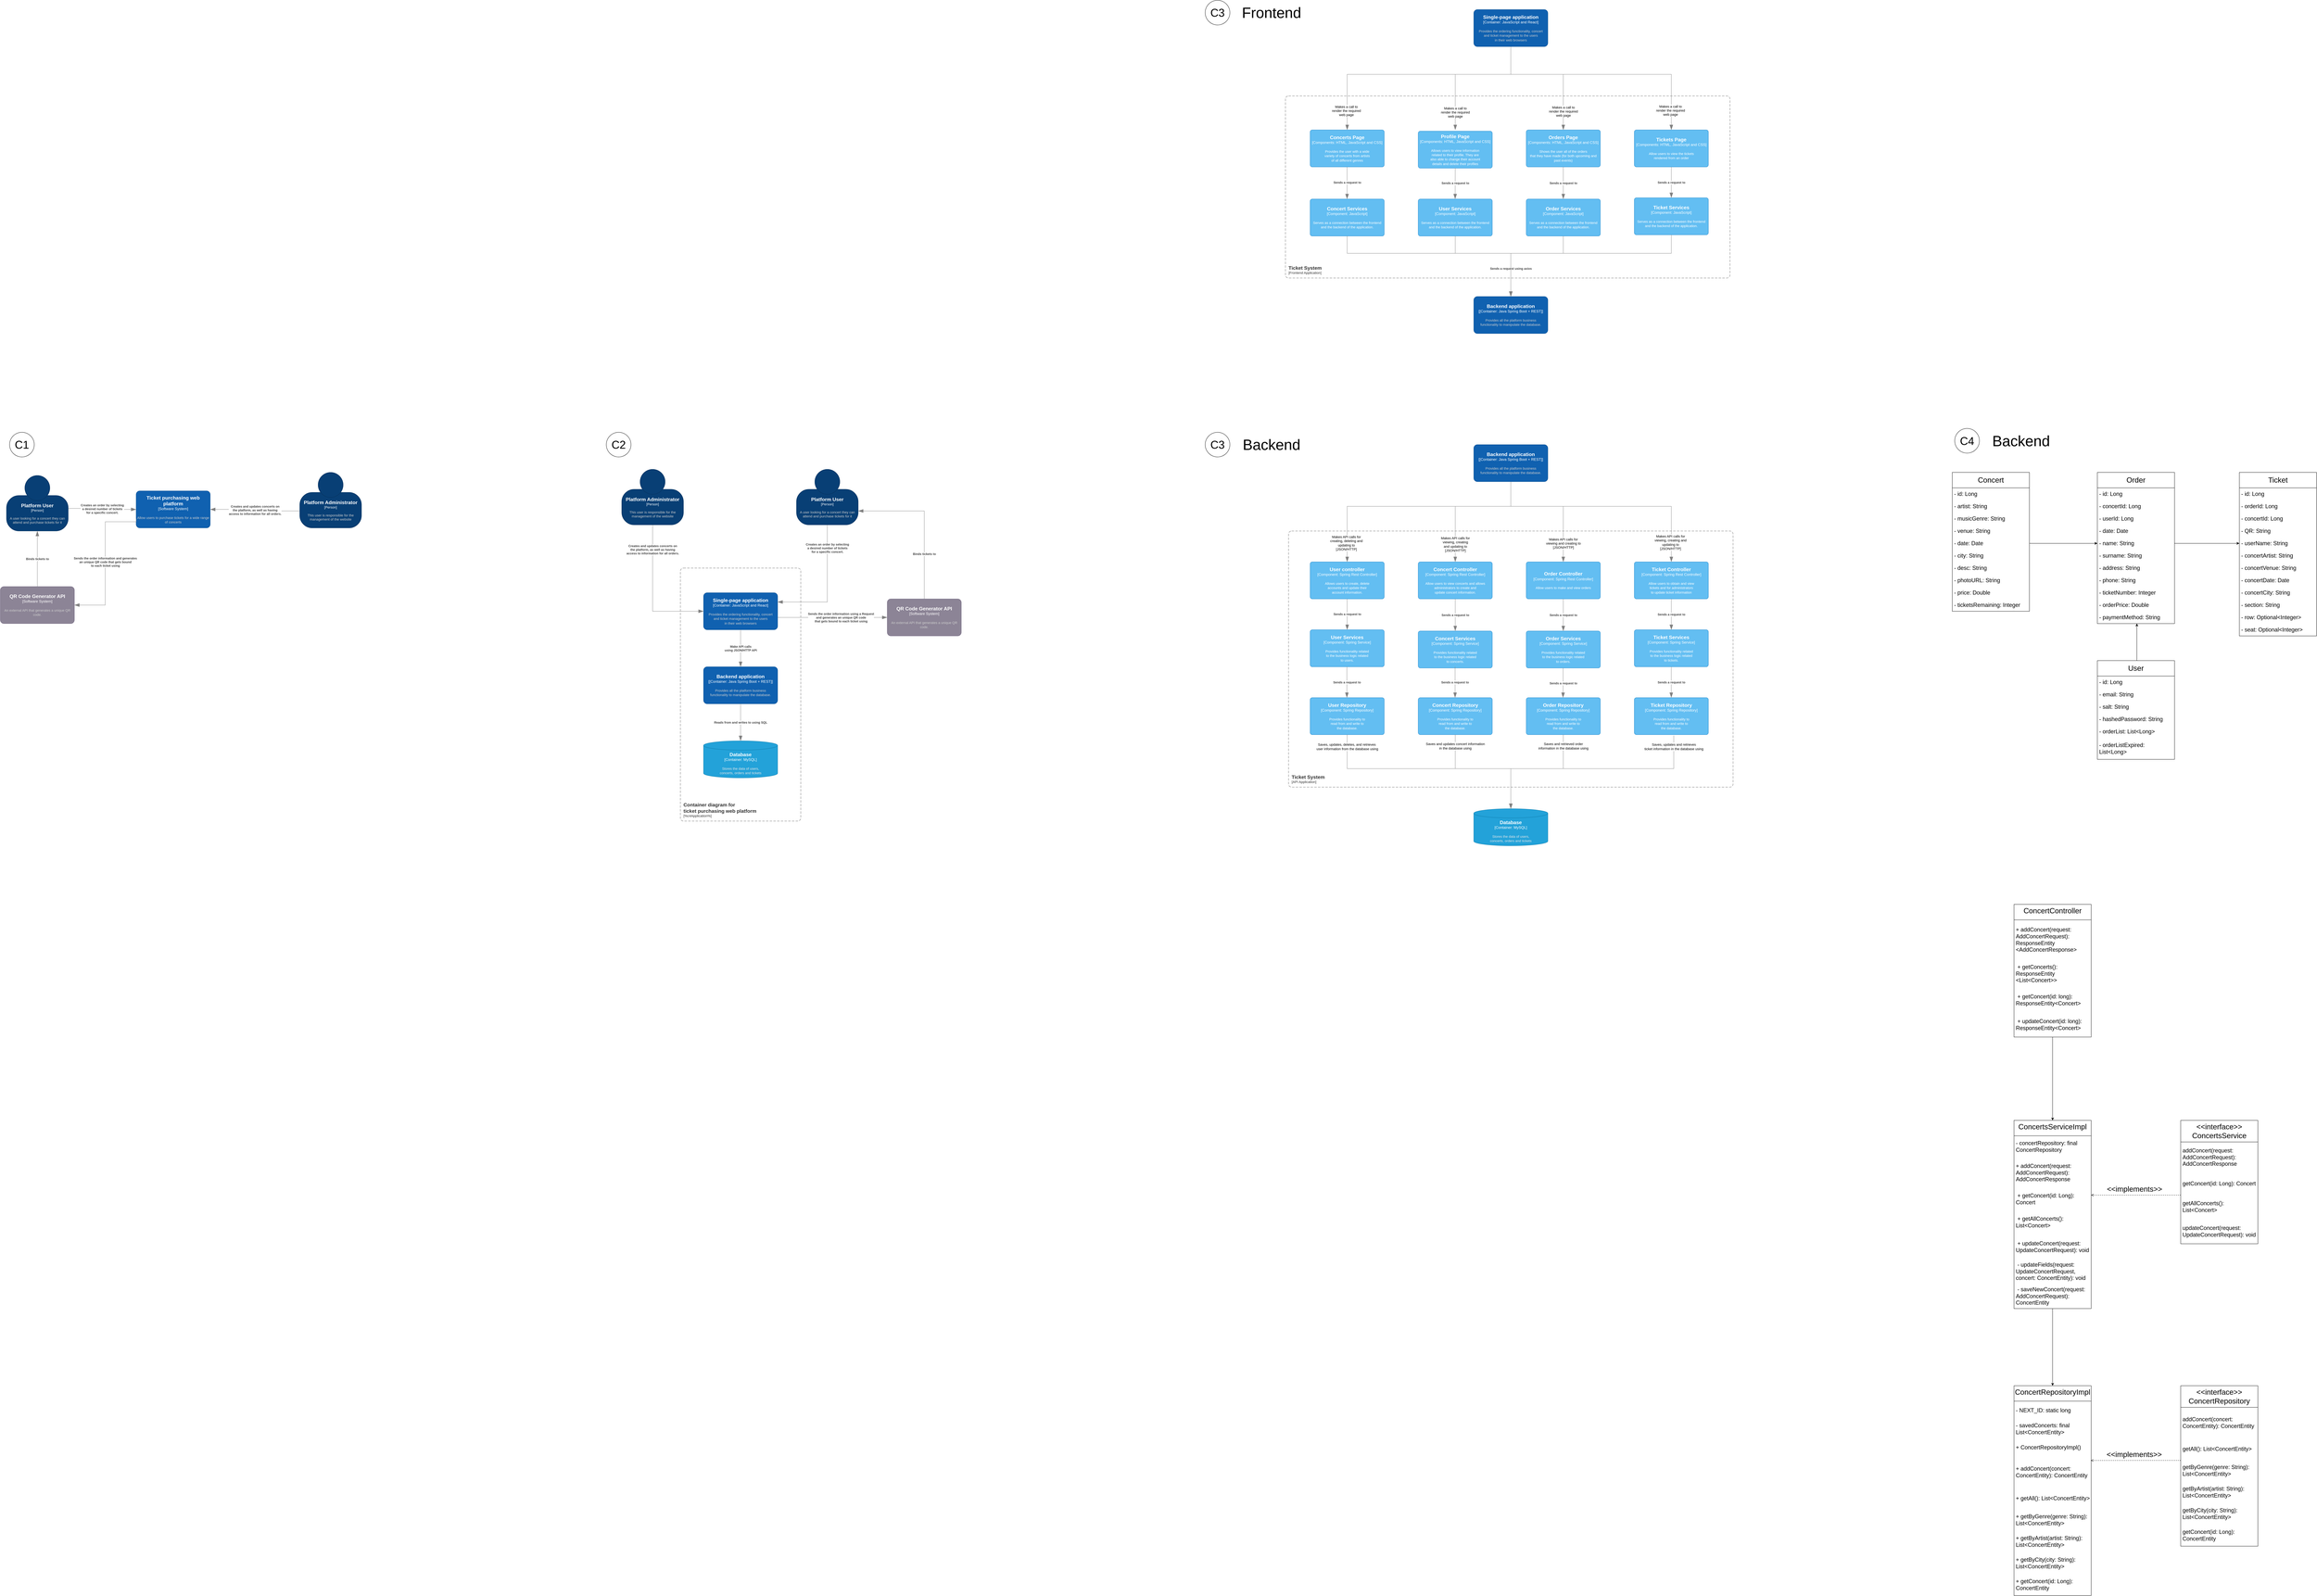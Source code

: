 <mxfile version="22.0.8" type="device">
  <diagram name="Page-1" id="3RLFzzzIy6mbTQJXtCnw">
    <mxGraphModel dx="2505" dy="4223" grid="1" gridSize="10" guides="1" tooltips="1" connect="1" arrows="1" fold="1" page="1" pageScale="1" pageWidth="827" pageHeight="1169" math="0" shadow="0">
      <root>
        <mxCell id="0" />
        <mxCell id="1" parent="0" />
        <object placeholders="1" c4Name="Platform Administrator" c4Type="Person" c4Description="This user is responsible for the management of the website" label="&lt;font style=&quot;font-size: 16px&quot;&gt;&lt;b&gt;%c4Name%&lt;/b&gt;&lt;/font&gt;&lt;div&gt;[%c4Type%]&lt;/div&gt;&lt;br&gt;&lt;div&gt;&lt;font style=&quot;font-size: 11px&quot;&gt;&lt;font color=&quot;#cccccc&quot;&gt;%c4Description%&lt;/font&gt;&lt;/div&gt;" id="yd8mIZWFUKg9_xZ7_0ex-1">
          <mxCell style="html=1;fontSize=11;dashed=0;whiteSpace=wrap;fillColor=#083F75;strokeColor=#06315C;fontColor=#ffffff;shape=mxgraph.c4.person2;align=center;metaEdit=1;points=[[0.5,0,0],[1,0.5,0],[1,0.75,0],[0.75,1,0],[0.5,1,0],[0.25,1,0],[0,0.75,0],[0,0.5,0]];resizable=0;" parent="1" vertex="1">
            <mxGeometry x="557" y="10" width="200" height="180" as="geometry" />
          </mxCell>
        </object>
        <object placeholders="1" c4Name="Platform User" c4Type="Person" c4Description="A user looking for a concert they can attend and purchase tickets for it" label="&lt;font style=&quot;font-size: 16px&quot;&gt;&lt;b&gt;%c4Name%&lt;/b&gt;&lt;/font&gt;&lt;div&gt;[%c4Type%]&lt;/div&gt;&lt;br&gt;&lt;div&gt;&lt;font style=&quot;font-size: 11px&quot;&gt;&lt;font color=&quot;#cccccc&quot;&gt;%c4Description%&lt;/font&gt;&lt;/div&gt;" id="yd8mIZWFUKg9_xZ7_0ex-2">
          <mxCell style="html=1;fontSize=11;dashed=0;whiteSpace=wrap;fillColor=#083F75;strokeColor=#06315C;fontColor=#ffffff;shape=mxgraph.c4.person2;align=center;metaEdit=1;points=[[0.5,0,0],[1,0.5,0],[1,0.75,0],[0.75,1,0],[0.5,1,0],[0.25,1,0],[0,0.75,0],[0,0.5,0]];resizable=0;" parent="1" vertex="1">
            <mxGeometry x="-393" y="20" width="200" height="180" as="geometry" />
          </mxCell>
        </object>
        <object placeholders="1" c4Name="Ticket purchasing web platform" c4Type="Software System" c4Description="Allow users to purchase tickets for a wide range of concerts" label="&lt;font style=&quot;font-size: 16px&quot;&gt;&lt;b&gt;%c4Name%&lt;/b&gt;&lt;/font&gt;&lt;div&gt;[%c4Type%]&lt;/div&gt;&lt;br&gt;&lt;div&gt;&lt;font style=&quot;font-size: 11px&quot;&gt;&lt;font color=&quot;#cccccc&quot;&gt;%c4Description%&lt;/font&gt;&lt;/div&gt;" id="yd8mIZWFUKg9_xZ7_0ex-3">
          <mxCell style="rounded=1;whiteSpace=wrap;html=1;labelBackgroundColor=none;fillColor=#1061B0;fontColor=#ffffff;align=center;arcSize=10;strokeColor=#0D5091;metaEdit=1;resizable=0;points=[[0.25,0,0],[0.5,0,0],[0.75,0,0],[1,0.25,0],[1,0.5,0],[1,0.75,0],[0.75,1,0],[0.5,1,0],[0.25,1,0],[0,0.75,0],[0,0.5,0],[0,0.25,0]];" parent="1" vertex="1">
            <mxGeometry x="27" y="70" width="240" height="120" as="geometry" />
          </mxCell>
        </object>
        <object placeholders="1" c4Name="QR Code Generator API" c4Type="Software System" c4Description="An external API that generates a unique QR code." label="&lt;font style=&quot;font-size: 16px&quot;&gt;&lt;b&gt;%c4Name%&lt;/b&gt;&lt;/font&gt;&lt;div&gt;[%c4Type%]&lt;/div&gt;&lt;br&gt;&lt;div&gt;&lt;font style=&quot;font-size: 11px&quot;&gt;&lt;font color=&quot;#cccccc&quot;&gt;%c4Description%&lt;/font&gt;&lt;/div&gt;" id="yd8mIZWFUKg9_xZ7_0ex-4">
          <mxCell style="rounded=1;whiteSpace=wrap;html=1;labelBackgroundColor=none;fillColor=#8C8496;fontColor=#ffffff;align=center;arcSize=10;strokeColor=#736782;metaEdit=1;resizable=0;points=[[0.25,0,0],[0.5,0,0],[0.75,0,0],[1,0.25,0],[1,0.5,0],[1,0.75,0],[0.75,1,0],[0.5,1,0],[0.25,1,0],[0,0.75,0],[0,0.5,0],[0,0.25,0]];" parent="1" vertex="1">
            <mxGeometry x="-413" y="380" width="240" height="120" as="geometry" />
          </mxCell>
        </object>
        <object placeholders="1" c4Type="Relationship" c4Description="Sends the order information and generates&#xa;an unique QR code that gets bound&#xa;to each ticket using" label="&lt;div style=&quot;text-align: left&quot;&gt;&lt;div style=&quot;text-align: center&quot;&gt;&lt;b&gt;%c4Description%&lt;/b&gt;&lt;/div&gt;" id="yd8mIZWFUKg9_xZ7_0ex-5">
          <mxCell style="endArrow=blockThin;html=1;fontSize=10;fontColor=#404040;strokeWidth=1;endFill=1;strokeColor=#828282;elbow=vertical;metaEdit=1;endSize=14;startSize=14;jumpStyle=arc;jumpSize=16;rounded=0;edgeStyle=orthogonalEdgeStyle;exitX=0;exitY=0.75;exitDx=0;exitDy=0;exitPerimeter=0;entryX=1;entryY=0.5;entryDx=0;entryDy=0;entryPerimeter=0;" parent="1" source="yd8mIZWFUKg9_xZ7_0ex-3" target="yd8mIZWFUKg9_xZ7_0ex-4" edge="1">
            <mxGeometry width="240" relative="1" as="geometry">
              <mxPoint x="-33" y="370" as="sourcePoint" />
              <mxPoint x="207" y="370" as="targetPoint" />
              <Array as="points">
                <mxPoint x="27" y="170" />
                <mxPoint x="-73" y="170" />
                <mxPoint x="-73" y="440" />
              </Array>
            </mxGeometry>
          </mxCell>
        </object>
        <object placeholders="1" c4Type="Relationship" c4Description="Binds tickets to" label="&lt;div style=&quot;text-align: left&quot;&gt;&lt;div style=&quot;text-align: center&quot;&gt;&lt;b&gt;%c4Description%&lt;/b&gt;&lt;/div&gt;" id="yd8mIZWFUKg9_xZ7_0ex-6">
          <mxCell style="endArrow=blockThin;html=1;fontSize=10;fontColor=#404040;strokeWidth=1;endFill=1;strokeColor=#828282;elbow=vertical;metaEdit=1;endSize=14;startSize=14;jumpStyle=arc;jumpSize=16;rounded=0;edgeStyle=orthogonalEdgeStyle;exitX=0.5;exitY=0;exitDx=0;exitDy=0;exitPerimeter=0;entryX=0.5;entryY=1;entryDx=0;entryDy=0;entryPerimeter=0;" parent="1" source="yd8mIZWFUKg9_xZ7_0ex-4" target="yd8mIZWFUKg9_xZ7_0ex-2" edge="1">
            <mxGeometry width="240" relative="1" as="geometry">
              <mxPoint x="-33" y="370" as="sourcePoint" />
              <mxPoint x="207" y="370" as="targetPoint" />
            </mxGeometry>
          </mxCell>
        </object>
        <object placeholders="1" c4Type="Relationship" c4Description="Creates an order by selecting &#xa;a desired number of tickets &#xa;for a specific concert." label="&lt;div style=&quot;text-align: left&quot;&gt;&lt;div style=&quot;text-align: center&quot;&gt;&lt;b&gt;%c4Description%&lt;/b&gt;&lt;/div&gt;" id="yd8mIZWFUKg9_xZ7_0ex-9">
          <mxCell style="endArrow=blockThin;html=1;fontSize=10;fontColor=#404040;strokeWidth=1;endFill=1;strokeColor=#828282;elbow=vertical;metaEdit=1;endSize=14;startSize=14;jumpStyle=arc;jumpSize=16;rounded=0;edgeStyle=orthogonalEdgeStyle;exitX=1;exitY=0.594;exitDx=0;exitDy=0;exitPerimeter=0;entryX=0;entryY=0.5;entryDx=0;entryDy=0;entryPerimeter=0;" parent="1" source="yd8mIZWFUKg9_xZ7_0ex-2" target="yd8mIZWFUKg9_xZ7_0ex-3" edge="1">
            <mxGeometry width="240" relative="1" as="geometry">
              <mxPoint x="-33" y="370" as="sourcePoint" />
              <mxPoint x="207" y="370" as="targetPoint" />
            </mxGeometry>
          </mxCell>
        </object>
        <object placeholders="1" c4Type="Relationship" c4Description="Creates and updates concerts on &#xa;the platform, as well as having &#xa;access to information for all orders." label="&lt;div style=&quot;text-align: left&quot;&gt;&lt;div style=&quot;text-align: center&quot;&gt;&lt;b&gt;%c4Description%&lt;/b&gt;&lt;/div&gt;" id="yd8mIZWFUKg9_xZ7_0ex-10">
          <mxCell style="endArrow=blockThin;html=1;fontSize=10;fontColor=#404040;strokeWidth=1;endFill=1;strokeColor=#828282;elbow=vertical;metaEdit=1;endSize=14;startSize=14;jumpStyle=arc;jumpSize=16;rounded=0;edgeStyle=orthogonalEdgeStyle;exitX=-0.005;exitY=0.694;exitDx=0;exitDy=0;exitPerimeter=0;entryX=1;entryY=0.5;entryDx=0;entryDy=0;entryPerimeter=0;" parent="1" source="yd8mIZWFUKg9_xZ7_0ex-1" target="yd8mIZWFUKg9_xZ7_0ex-3" edge="1">
            <mxGeometry width="240" relative="1" as="geometry">
              <mxPoint x="-33" y="370" as="sourcePoint" />
              <mxPoint x="207" y="370" as="targetPoint" />
            </mxGeometry>
          </mxCell>
        </object>
        <mxCell id="yd8mIZWFUKg9_xZ7_0ex-11" value="&lt;font style=&quot;font-size: 36px;&quot;&gt;C1&lt;/font&gt;" style="ellipse;whiteSpace=wrap;html=1;aspect=fixed;" parent="1" vertex="1">
          <mxGeometry x="-383" y="-120" width="80" height="80" as="geometry" />
        </mxCell>
        <object placeholders="1" c4Name="Platform Administrator" c4Type="Person" c4Description="This user is responsible for the management of the website" label="&lt;font style=&quot;font-size: 16px&quot;&gt;&lt;b&gt;%c4Name%&lt;/b&gt;&lt;/font&gt;&lt;div&gt;[%c4Type%]&lt;/div&gt;&lt;br&gt;&lt;div&gt;&lt;font style=&quot;font-size: 11px&quot;&gt;&lt;font color=&quot;#cccccc&quot;&gt;%c4Description%&lt;/font&gt;&lt;/div&gt;" id="yd8mIZWFUKg9_xZ7_0ex-12">
          <mxCell style="html=1;fontSize=11;dashed=0;whiteSpace=wrap;fillColor=#083F75;strokeColor=#06315C;fontColor=#ffffff;shape=mxgraph.c4.person2;align=center;metaEdit=1;points=[[0.5,0,0],[1,0.5,0],[1,0.75,0],[0.75,1,0],[0.5,1,0],[0.25,1,0],[0,0.75,0],[0,0.5,0]];resizable=0;" parent="1" vertex="1">
            <mxGeometry x="1600" width="200" height="180" as="geometry" />
          </mxCell>
        </object>
        <object placeholders="1" c4Name="Platform User" c4Type="Person" c4Description="A user looking for a concert they can attend and purchase tickets for it" label="&lt;font style=&quot;font-size: 16px&quot;&gt;&lt;b&gt;%c4Name%&lt;/b&gt;&lt;/font&gt;&lt;div&gt;[%c4Type%]&lt;/div&gt;&lt;br&gt;&lt;div&gt;&lt;font style=&quot;font-size: 11px&quot;&gt;&lt;font color=&quot;#cccccc&quot;&gt;%c4Description%&lt;/font&gt;&lt;/div&gt;" id="yd8mIZWFUKg9_xZ7_0ex-13">
          <mxCell style="html=1;fontSize=11;dashed=0;whiteSpace=wrap;fillColor=#083F75;strokeColor=#06315C;fontColor=#ffffff;shape=mxgraph.c4.person2;align=center;metaEdit=1;points=[[0.5,0,0],[1,0.5,0],[1,0.75,0],[0.75,1,0],[0.5,1,0],[0.25,1,0],[0,0.75,0],[0,0.5,0]];resizable=0;" parent="1" vertex="1">
            <mxGeometry x="2166" width="200" height="180" as="geometry" />
          </mxCell>
        </object>
        <mxCell id="yd8mIZWFUKg9_xZ7_0ex-14" value="&lt;font style=&quot;font-size: 36px;&quot;&gt;C2&lt;/font&gt;" style="ellipse;whiteSpace=wrap;html=1;aspect=fixed;" parent="1" vertex="1">
          <mxGeometry x="1550" y="-120" width="80" height="80" as="geometry" />
        </mxCell>
        <object placeholders="1" c4Name="Container diagram for &#xa;ticket purchasing web platform" c4Type="ContainerScopeBoundary" label="&lt;font style=&quot;font-size: 16px&quot;&gt;&lt;b&gt;&lt;div style=&quot;text-align: left&quot;&gt;%c4Name%&lt;/div&gt;&lt;/b&gt;&lt;/font&gt;&lt;div style=&quot;text-align: left&quot;&gt;[%c4Application%]&lt;/div&gt;" id="yd8mIZWFUKg9_xZ7_0ex-15">
          <mxCell style="rounded=1;fontSize=11;whiteSpace=wrap;html=1;dashed=1;arcSize=20;fillColor=none;strokeColor=#666666;fontColor=#333333;labelBackgroundColor=none;align=left;verticalAlign=bottom;labelBorderColor=none;spacingTop=0;spacing=10;dashPattern=8 4;metaEdit=1;rotatable=0;perimeter=rectanglePerimeter;noLabel=0;labelPadding=0;allowArrows=0;connectable=0;expand=0;recursiveResize=0;editable=1;pointerEvents=0;absoluteArcSize=1;points=[[0.25,0,0],[0.5,0,0],[0.75,0,0],[1,0.25,0],[1,0.5,0],[1,0.75,0],[0.75,1,0],[0.5,1,0],[0.25,1,0],[0,0.75,0],[0,0.5,0],[0,0.25,0]];" parent="1" vertex="1">
            <mxGeometry x="1790" y="320" width="390" height="820" as="geometry" />
          </mxCell>
        </object>
        <object placeholders="1" c4Type="Database" c4Container="Container" c4Technology="MySQL" c4Description="Stores the data of users, &#xa;concerts, orders and tickets" label="&lt;font style=&quot;font-size: 16px&quot;&gt;&lt;b&gt;%c4Type%&lt;/b&gt;&lt;/font&gt;&lt;div&gt;[%c4Container%:&amp;nbsp;%c4Technology%]&lt;/div&gt;&lt;br&gt;&lt;div&gt;&lt;font style=&quot;font-size: 11px&quot;&gt;&lt;font color=&quot;#E6E6E6&quot;&gt;%c4Description%&lt;/font&gt;&lt;/div&gt;" id="yd8mIZWFUKg9_xZ7_0ex-16">
          <mxCell style="shape=cylinder3;size=15;whiteSpace=wrap;html=1;boundedLbl=1;rounded=0;labelBackgroundColor=none;fillColor=#23A2D9;fontSize=12;fontColor=#ffffff;align=center;strokeColor=#0E7DAD;metaEdit=1;points=[[0.5,0,0],[1,0.25,0],[1,0.5,0],[1,0.75,0],[0.5,1,0],[0,0.75,0],[0,0.5,0],[0,0.25,0]];resizable=0;" parent="1" vertex="1">
            <mxGeometry x="1865" y="880" width="240" height="120" as="geometry" />
          </mxCell>
        </object>
        <object placeholders="1" c4Name="Backend application" c4Type="[Container: Java Spring Boot + REST]" c4Description="Provides all the platform business&#xa;functionality to manipulate the database." label="&lt;font style=&quot;font-size: 16px&quot;&gt;&lt;b&gt;%c4Name%&lt;/b&gt;&lt;/font&gt;&lt;div&gt;[%c4Type%]&lt;/div&gt;&lt;br&gt;&lt;div&gt;&lt;font style=&quot;font-size: 11px&quot;&gt;&lt;font color=&quot;#cccccc&quot;&gt;%c4Description%&lt;/font&gt;&lt;/div&gt;" id="yd8mIZWFUKg9_xZ7_0ex-17">
          <mxCell style="rounded=1;whiteSpace=wrap;html=1;labelBackgroundColor=none;fillColor=#1061B0;fontColor=#ffffff;align=center;arcSize=10;strokeColor=#0D5091;metaEdit=1;resizable=0;points=[[0.25,0,0],[0.5,0,0],[0.75,0,0],[1,0.25,0],[1,0.5,0],[1,0.75,0],[0.75,1,0],[0.5,1,0],[0.25,1,0],[0,0.75,0],[0,0.5,0],[0,0.25,0]];" parent="1" vertex="1">
            <mxGeometry x="1865" y="640" width="240" height="120" as="geometry" />
          </mxCell>
        </object>
        <object placeholders="1" c4Name="Single-page application" c4Type="Container: JavaScript and React" c4Description="Provides the ordering functionality, concert&#xa; and ticket management to the users &#xa;in their web browsers" label="&lt;font style=&quot;font-size: 16px&quot;&gt;&lt;b&gt;%c4Name%&lt;/b&gt;&lt;/font&gt;&lt;div&gt;[%c4Type%]&lt;/div&gt;&lt;br&gt;&lt;div&gt;&lt;font style=&quot;font-size: 11px&quot;&gt;&lt;font color=&quot;#cccccc&quot;&gt;%c4Description%&lt;/font&gt;&lt;/div&gt;" id="yd8mIZWFUKg9_xZ7_0ex-18">
          <mxCell style="rounded=1;whiteSpace=wrap;html=1;labelBackgroundColor=none;fillColor=#1061B0;fontColor=#ffffff;align=center;arcSize=10;strokeColor=#0D5091;metaEdit=1;resizable=0;points=[[0.25,0,0],[0.5,0,0],[0.75,0,0],[1,0.25,0],[1,0.5,0],[1,0.75,0],[0.75,1,0],[0.5,1,0],[0.25,1,0],[0,0.75,0],[0,0.5,0],[0,0.25,0]];" parent="1" vertex="1">
            <mxGeometry x="1865" y="400" width="240" height="120" as="geometry" />
          </mxCell>
        </object>
        <object placeholders="1" c4Type="Relationship" c4Description="Creates and updates concerts on &#xa;the platform, as well as having &#xa;access to information for all orders." label="&lt;div style=&quot;text-align: left&quot;&gt;&lt;div style=&quot;text-align: center&quot;&gt;&lt;b&gt;%c4Description%&lt;/b&gt;&lt;/div&gt;" id="yd8mIZWFUKg9_xZ7_0ex-20">
          <mxCell style="endArrow=blockThin;html=1;fontSize=10;fontColor=#404040;strokeWidth=1;endFill=1;strokeColor=#828282;elbow=vertical;metaEdit=1;endSize=14;startSize=14;jumpStyle=arc;jumpSize=16;rounded=0;edgeStyle=orthogonalEdgeStyle;exitX=0.5;exitY=1;exitDx=0;exitDy=0;exitPerimeter=0;entryX=0;entryY=0.5;entryDx=0;entryDy=0;entryPerimeter=0;" parent="1" source="yd8mIZWFUKg9_xZ7_0ex-12" target="yd8mIZWFUKg9_xZ7_0ex-18" edge="1">
            <mxGeometry x="-0.64" width="240" relative="1" as="geometry">
              <mxPoint x="1850" y="400" as="sourcePoint" />
              <mxPoint x="2090" y="400" as="targetPoint" />
              <mxPoint as="offset" />
            </mxGeometry>
          </mxCell>
        </object>
        <object placeholders="1" c4Type="Relationship" c4Description="Creates an order by selecting &#xa;a desired number of tickets &#xa;for a specific concert." label="&lt;div style=&quot;text-align: left&quot;&gt;&lt;div style=&quot;text-align: center&quot;&gt;&lt;b&gt;%c4Description%&lt;/b&gt;&lt;/div&gt;" id="yd8mIZWFUKg9_xZ7_0ex-21">
          <mxCell style="endArrow=blockThin;html=1;fontSize=10;fontColor=#404040;strokeWidth=1;endFill=1;strokeColor=#828282;elbow=vertical;metaEdit=1;endSize=14;startSize=14;jumpStyle=arc;jumpSize=16;rounded=0;edgeStyle=orthogonalEdgeStyle;exitX=0.5;exitY=1;exitDx=0;exitDy=0;exitPerimeter=0;entryX=1;entryY=0.25;entryDx=0;entryDy=0;entryPerimeter=0;" parent="1" source="yd8mIZWFUKg9_xZ7_0ex-13" target="yd8mIZWFUKg9_xZ7_0ex-18" edge="1">
            <mxGeometry x="-0.637" width="240" relative="1" as="geometry">
              <mxPoint x="2060" y="310" as="sourcePoint" />
              <mxPoint x="2300" y="310" as="targetPoint" />
              <Array as="points">
                <mxPoint x="2266" y="430" />
              </Array>
              <mxPoint as="offset" />
            </mxGeometry>
          </mxCell>
        </object>
        <object placeholders="1" c4Type="Relationship" c4Description="Sends the order information using a Request &#xa;and generates an unique QR code &#xa;that gets bound to each ticket using" label="&lt;div style=&quot;text-align: left&quot;&gt;&lt;div style=&quot;text-align: center&quot;&gt;&lt;b&gt;%c4Description%&lt;/b&gt;&lt;/div&gt;" id="yd8mIZWFUKg9_xZ7_0ex-23">
          <mxCell style="endArrow=blockThin;html=1;fontSize=10;fontColor=#404040;strokeWidth=1;endFill=1;strokeColor=#828282;elbow=vertical;metaEdit=1;endSize=14;startSize=14;jumpStyle=arc;jumpSize=16;rounded=0;edgeStyle=orthogonalEdgeStyle;exitX=1;exitY=0.75;exitDx=0;exitDy=0;exitPerimeter=0;entryX=0;entryY=0.5;entryDx=0;entryDy=0;entryPerimeter=0;" parent="1" target="yd8mIZWFUKg9_xZ7_0ex-27" edge="1">
            <mxGeometry x="0.156" width="240" relative="1" as="geometry">
              <mxPoint x="2105" y="480" as="sourcePoint" />
              <mxPoint x="2440" y="480" as="targetPoint" />
              <Array as="points" />
              <mxPoint as="offset" />
            </mxGeometry>
          </mxCell>
        </object>
        <object placeholders="1" c4Type="Relationship" c4Description="Binds tickets to" label="&lt;div style=&quot;text-align: left&quot;&gt;&lt;div style=&quot;text-align: center&quot;&gt;&lt;b&gt;%c4Description%&lt;/b&gt;&lt;/div&gt;" id="yd8mIZWFUKg9_xZ7_0ex-24">
          <mxCell style="endArrow=blockThin;html=1;fontSize=10;fontColor=#404040;strokeWidth=1;endFill=1;strokeColor=#828282;elbow=vertical;metaEdit=1;endSize=14;startSize=14;jumpStyle=arc;jumpSize=16;rounded=0;edgeStyle=orthogonalEdgeStyle;exitX=0.5;exitY=0;exitDx=0;exitDy=0;exitPerimeter=0;entryX=1;entryY=0.75;entryDx=0;entryDy=0;entryPerimeter=0;" parent="1" source="yd8mIZWFUKg9_xZ7_0ex-27" target="yd8mIZWFUKg9_xZ7_0ex-13" edge="1">
            <mxGeometry x="-0.415" width="240" relative="1" as="geometry">
              <mxPoint x="2560" y="420" as="sourcePoint" />
              <mxPoint x="2530" y="140" as="targetPoint" />
              <mxPoint as="offset" />
            </mxGeometry>
          </mxCell>
        </object>
        <object placeholders="1" c4Type="Relationship" c4Description="Make API calls&#xa;using JSON/HTTP API" label="&lt;div style=&quot;text-align: left&quot;&gt;&lt;div style=&quot;text-align: center&quot;&gt;&lt;b&gt;%c4Description%&lt;/b&gt;&lt;/div&gt;" id="yd8mIZWFUKg9_xZ7_0ex-25">
          <mxCell style="endArrow=blockThin;html=1;fontSize=10;fontColor=#404040;strokeWidth=1;endFill=1;strokeColor=#828282;elbow=vertical;metaEdit=1;endSize=14;startSize=14;jumpStyle=arc;jumpSize=16;rounded=0;edgeStyle=orthogonalEdgeStyle;exitX=0.5;exitY=1;exitDx=0;exitDy=0;exitPerimeter=0;entryX=0.5;entryY=0;entryDx=0;entryDy=0;entryPerimeter=0;" parent="1" source="yd8mIZWFUKg9_xZ7_0ex-18" target="yd8mIZWFUKg9_xZ7_0ex-17" edge="1">
            <mxGeometry width="240" relative="1" as="geometry">
              <mxPoint x="2060" y="830" as="sourcePoint" />
              <mxPoint x="2300" y="830" as="targetPoint" />
            </mxGeometry>
          </mxCell>
        </object>
        <object placeholders="1" c4Type="Relationship" c4Description="Reads from and writes to using SQL" label="&lt;div style=&quot;text-align: left&quot;&gt;&lt;div style=&quot;text-align: center&quot;&gt;&lt;b&gt;%c4Description%&lt;/b&gt;&lt;/div&gt;" id="yd8mIZWFUKg9_xZ7_0ex-26">
          <mxCell style="endArrow=blockThin;html=1;fontSize=10;fontColor=#404040;strokeWidth=1;endFill=1;strokeColor=#828282;elbow=vertical;metaEdit=1;endSize=14;startSize=14;jumpStyle=arc;jumpSize=16;rounded=0;edgeStyle=orthogonalEdgeStyle;exitX=0.5;exitY=1;exitDx=0;exitDy=0;exitPerimeter=0;entryX=0.5;entryY=0;entryDx=0;entryDy=0;entryPerimeter=0;" parent="1" source="yd8mIZWFUKg9_xZ7_0ex-17" target="yd8mIZWFUKg9_xZ7_0ex-16" edge="1">
            <mxGeometry width="240" relative="1" as="geometry">
              <mxPoint x="2060" y="740" as="sourcePoint" />
              <mxPoint x="2300" y="740" as="targetPoint" />
            </mxGeometry>
          </mxCell>
        </object>
        <object placeholders="1" c4Name="QR Code Generator API" c4Type="Software System" c4Description="An external API that generates a unique QR code." label="&lt;font style=&quot;font-size: 16px&quot;&gt;&lt;b&gt;%c4Name%&lt;/b&gt;&lt;/font&gt;&lt;div&gt;[%c4Type%]&lt;/div&gt;&lt;br&gt;&lt;div&gt;&lt;font style=&quot;font-size: 11px&quot;&gt;&lt;font color=&quot;#cccccc&quot;&gt;%c4Description%&lt;/font&gt;&lt;/div&gt;" id="yd8mIZWFUKg9_xZ7_0ex-27">
          <mxCell style="rounded=1;whiteSpace=wrap;html=1;labelBackgroundColor=none;fillColor=#8C8496;fontColor=#ffffff;align=center;arcSize=10;strokeColor=#736782;metaEdit=1;resizable=0;points=[[0.25,0,0],[0.5,0,0],[0.75,0,0],[1,0.25,0],[1,0.5,0],[1,0.75,0],[0.75,1,0],[0.5,1,0],[0.25,1,0],[0,0.75,0],[0,0.5,0],[0,0.25,0]];" parent="1" vertex="1">
            <mxGeometry x="2460" y="420" width="240" height="120" as="geometry" />
          </mxCell>
        </object>
        <mxCell id="yd8mIZWFUKg9_xZ7_0ex-28" value="&lt;font style=&quot;font-size: 36px;&quot;&gt;C3&lt;br&gt;&lt;/font&gt;" style="ellipse;whiteSpace=wrap;html=1;aspect=fixed;" parent="1" vertex="1">
          <mxGeometry x="3490" y="-120" width="80" height="80" as="geometry" />
        </mxCell>
        <object placeholders="1" c4Name="Ticket System" c4Type="ContainerScopeBoundary" c4Application="API Application" label="&lt;font style=&quot;font-size: 16px&quot;&gt;&lt;b&gt;&lt;div style=&quot;text-align: left&quot;&gt;%c4Name%&lt;/div&gt;&lt;/b&gt;&lt;/font&gt;&lt;div style=&quot;text-align: left&quot;&gt;[%c4Application%]&lt;/div&gt;" id="yd8mIZWFUKg9_xZ7_0ex-30">
          <mxCell style="rounded=1;fontSize=11;whiteSpace=wrap;html=1;dashed=1;arcSize=20;fillColor=none;strokeColor=#666666;fontColor=#333333;labelBackgroundColor=none;align=left;verticalAlign=bottom;labelBorderColor=none;spacingTop=0;spacing=10;dashPattern=8 4;metaEdit=1;rotatable=0;perimeter=rectanglePerimeter;noLabel=0;labelPadding=0;allowArrows=0;connectable=0;expand=0;recursiveResize=0;editable=1;pointerEvents=0;absoluteArcSize=1;points=[[0.25,0,0],[0.5,0,0],[0.75,0,0],[1,0.25,0],[1,0.5,0],[1,0.75,0],[0.75,1,0],[0.5,1,0],[0.25,1,0],[0,0.75,0],[0,0.5,0],[0,0.25,0]];" parent="1" vertex="1">
            <mxGeometry x="3760" y="200" width="1440" height="830" as="geometry" />
          </mxCell>
        </object>
        <object placeholders="1" c4Type="Relationship" id="yd8mIZWFUKg9_xZ7_0ex-38">
          <mxCell style="endArrow=blockThin;html=1;fontSize=10;fontColor=#404040;strokeWidth=1;endFill=1;strokeColor=#828282;elbow=vertical;metaEdit=1;endSize=14;startSize=14;jumpStyle=arc;jumpSize=16;rounded=0;edgeStyle=orthogonalEdgeStyle;entryX=0.5;entryY=0;entryDx=0;entryDy=0;entryPerimeter=0;" parent="1" target="yd8mIZWFUKg9_xZ7_0ex-45" edge="1">
            <mxGeometry width="240" relative="1" as="geometry">
              <mxPoint x="4480" y="30" as="sourcePoint" />
              <mxPoint x="4300" y="240" as="targetPoint" />
              <Array as="points">
                <mxPoint x="4480" y="120" />
                <mxPoint x="4300" y="120" />
              </Array>
            </mxGeometry>
          </mxCell>
        </object>
        <mxCell id="hAX12gE_xkIKobP7N-9E-3" value="Makes API calls for&lt;br style=&quot;border-color: var(--border-color);&quot;&gt;viewing, creating &lt;br&gt;and updating to&lt;br style=&quot;border-color: var(--border-color);&quot;&gt;[JSON/HTTP]" style="edgeLabel;html=1;align=center;verticalAlign=middle;resizable=0;points=[];" parent="yd8mIZWFUKg9_xZ7_0ex-38" vertex="1" connectable="0">
          <mxGeometry x="0.744" y="1" relative="1" as="geometry">
            <mxPoint x="-1" as="offset" />
          </mxGeometry>
        </mxCell>
        <object placeholders="1" c4Type="Relationship" id="yd8mIZWFUKg9_xZ7_0ex-39">
          <mxCell style="endArrow=blockThin;html=1;fontSize=10;fontColor=#404040;strokeWidth=1;endFill=1;strokeColor=#828282;elbow=vertical;metaEdit=1;endSize=14;startSize=14;jumpStyle=arc;jumpSize=16;rounded=0;edgeStyle=orthogonalEdgeStyle;entryX=0.5;entryY=0;entryDx=0;entryDy=0;entryPerimeter=0;" parent="1" target="yd8mIZWFUKg9_xZ7_0ex-46" edge="1">
            <mxGeometry width="240" relative="1" as="geometry">
              <mxPoint x="4480" y="30" as="sourcePoint" />
              <mxPoint x="4650" y="240" as="targetPoint" />
              <Array as="points">
                <mxPoint x="4480" y="120" />
                <mxPoint x="4650" y="120" />
              </Array>
            </mxGeometry>
          </mxCell>
        </object>
        <mxCell id="hAX12gE_xkIKobP7N-9E-6" value="Makes API calls for&lt;br style=&quot;border-color: var(--border-color);&quot;&gt;viewing and creating&amp;nbsp;to&lt;br style=&quot;border-color: var(--border-color);&quot;&gt;[JSON/HTTP]" style="edgeLabel;html=1;align=center;verticalAlign=middle;resizable=0;points=[];" parent="yd8mIZWFUKg9_xZ7_0ex-39" vertex="1" connectable="0">
          <mxGeometry x="0.669" y="2" relative="1" as="geometry">
            <mxPoint x="-2" y="13" as="offset" />
          </mxGeometry>
        </mxCell>
        <object placeholders="1" c4Type="Relationship" id="yd8mIZWFUKg9_xZ7_0ex-42">
          <mxCell style="endArrow=blockThin;html=1;fontSize=10;fontColor=#404040;strokeWidth=1;endFill=1;strokeColor=#828282;elbow=vertical;metaEdit=1;endSize=14;startSize=14;jumpStyle=arc;jumpSize=16;rounded=0;edgeStyle=orthogonalEdgeStyle;entryX=0.5;entryY=0;entryDx=0;entryDy=0;entryPerimeter=0;" parent="1" target="yd8mIZWFUKg9_xZ7_0ex-47" edge="1">
            <mxGeometry width="240" relative="1" as="geometry">
              <mxPoint x="4480" y="30" as="sourcePoint" />
              <mxPoint x="5000" y="240" as="targetPoint" />
              <Array as="points">
                <mxPoint x="4480" y="120" />
                <mxPoint x="5000" y="120" />
              </Array>
            </mxGeometry>
          </mxCell>
        </object>
        <mxCell id="hAX12gE_xkIKobP7N-9E-7" value="Makes API calls for&lt;br style=&quot;border-color: var(--border-color);&quot;&gt;viewing, creating and&lt;br style=&quot;border-color: var(--border-color);&quot;&gt;updating to&lt;br style=&quot;border-color: var(--border-color);&quot;&gt;[JSON/HTTP]" style="edgeLabel;html=1;align=center;verticalAlign=middle;resizable=0;points=[];" parent="yd8mIZWFUKg9_xZ7_0ex-42" vertex="1" connectable="0">
          <mxGeometry x="0.839" y="-3" relative="1" as="geometry">
            <mxPoint as="offset" />
          </mxGeometry>
        </mxCell>
        <object placeholders="1" c4Name="User controller" c4Type="Component" c4Technology="Spring Rest Controller" c4Description="Allows users to create, delete &#xa;accounts and update their &#xa;account information." label="&lt;font style=&quot;font-size: 16px&quot;&gt;&lt;b&gt;%c4Name%&lt;/b&gt;&lt;/font&gt;&lt;div&gt;[%c4Type%: %c4Technology%]&lt;/div&gt;&lt;br&gt;&lt;div&gt;&lt;font style=&quot;font-size: 11px&quot;&gt;%c4Description%&lt;/font&gt;&lt;/div&gt;" id="yd8mIZWFUKg9_xZ7_0ex-44">
          <mxCell style="rounded=1;whiteSpace=wrap;html=1;labelBackgroundColor=none;fillColor=#63BEF2;fontColor=#ffffff;align=center;arcSize=6;strokeColor=#2086C9;metaEdit=1;resizable=0;points=[[0.25,0,0],[0.5,0,0],[0.75,0,0],[1,0.25,0],[1,0.5,0],[1,0.75,0],[0.75,1,0],[0.5,1,0],[0.25,1,0],[0,0.75,0],[0,0.5,0],[0,0.25,0]];" parent="1" vertex="1">
            <mxGeometry x="3830" y="300" width="240" height="120" as="geometry" />
          </mxCell>
        </object>
        <object placeholders="1" c4Name="Concert Controller" c4Type="Component" c4Technology="Spring Rest Controller" c4Description="Allow users to view concerts and allows &#xa;administrators to create and &#xa;update concert information." label="&lt;font style=&quot;font-size: 16px&quot;&gt;&lt;b&gt;%c4Name%&lt;/b&gt;&lt;/font&gt;&lt;div&gt;[%c4Type%: %c4Technology%]&lt;/div&gt;&lt;br&gt;&lt;div&gt;&lt;font style=&quot;font-size: 11px&quot;&gt;%c4Description%&lt;/font&gt;&lt;/div&gt;" id="yd8mIZWFUKg9_xZ7_0ex-45">
          <mxCell style="rounded=1;whiteSpace=wrap;html=1;labelBackgroundColor=none;fillColor=#63BEF2;fontColor=#ffffff;align=center;arcSize=6;strokeColor=#2086C9;metaEdit=1;resizable=0;points=[[0.25,0,0],[0.5,0,0],[0.75,0,0],[1,0.25,0],[1,0.5,0],[1,0.75,0],[0.75,1,0],[0.5,1,0],[0.25,1,0],[0,0.75,0],[0,0.5,0],[0,0.25,0]];" parent="1" vertex="1">
            <mxGeometry x="4180" y="300" width="240" height="120" as="geometry" />
          </mxCell>
        </object>
        <object placeholders="1" c4Name="Order Controller" c4Type="Component" c4Technology="Spring Rest Controller" c4Description="Allow users to make and view orders" label="&lt;font style=&quot;font-size: 16px&quot;&gt;&lt;b&gt;%c4Name%&lt;/b&gt;&lt;/font&gt;&lt;div&gt;[%c4Type%: %c4Technology%]&lt;/div&gt;&lt;br&gt;&lt;div&gt;&lt;font style=&quot;font-size: 11px&quot;&gt;%c4Description%&lt;/font&gt;&lt;/div&gt;" id="yd8mIZWFUKg9_xZ7_0ex-46">
          <mxCell style="rounded=1;whiteSpace=wrap;html=1;labelBackgroundColor=none;fillColor=#63BEF2;fontColor=#ffffff;align=center;arcSize=6;strokeColor=#2086C9;metaEdit=1;resizable=0;points=[[0.25,0,0],[0.5,0,0],[0.75,0,0],[1,0.25,0],[1,0.5,0],[1,0.75,0],[0.75,1,0],[0.5,1,0],[0.25,1,0],[0,0.75,0],[0,0.5,0],[0,0.25,0]];" parent="1" vertex="1">
            <mxGeometry x="4530" y="300" width="240" height="120" as="geometry" />
          </mxCell>
        </object>
        <object placeholders="1" c4Name="Ticket Controller" c4Type="Component" c4Technology="Spring Rest Controller" c4Description="Allow users to obtain and view&#xa;tickets and for administrators&#xa;to update ticket information" label="&lt;font style=&quot;font-size: 16px&quot;&gt;&lt;b&gt;%c4Name%&lt;/b&gt;&lt;/font&gt;&lt;div&gt;[%c4Type%: %c4Technology%]&lt;/div&gt;&lt;br&gt;&lt;div&gt;&lt;font style=&quot;font-size: 11px&quot;&gt;%c4Description%&lt;/font&gt;&lt;/div&gt;" id="yd8mIZWFUKg9_xZ7_0ex-47">
          <mxCell style="rounded=1;whiteSpace=wrap;html=1;labelBackgroundColor=none;fillColor=#63BEF2;fontColor=#ffffff;align=center;arcSize=6;strokeColor=#2086C9;metaEdit=1;resizable=0;points=[[0.25,0,0],[0.5,0,0],[0.75,0,0],[1,0.25,0],[1,0.5,0],[1,0.75,0],[0.75,1,0],[0.5,1,0],[0.25,1,0],[0,0.75,0],[0,0.5,0],[0,0.25,0]];" parent="1" vertex="1">
            <mxGeometry x="4880" y="300" width="240" height="120" as="geometry" />
          </mxCell>
        </object>
        <object placeholders="1" c4Name="User Services" c4Type="Component" c4Technology="Spring Service" c4Description="Provides functionality related&#xa;to the business logic related &#xa;to users.&#xa;" label="&lt;font style=&quot;font-size: 16px&quot;&gt;&lt;b&gt;%c4Name%&lt;/b&gt;&lt;/font&gt;&lt;div&gt;[%c4Type%: %c4Technology%]&lt;/div&gt;&lt;br&gt;&lt;div&gt;&lt;font style=&quot;font-size: 11px&quot;&gt;%c4Description%&lt;/font&gt;&lt;/div&gt;" id="yd8mIZWFUKg9_xZ7_0ex-48">
          <mxCell style="rounded=1;whiteSpace=wrap;html=1;labelBackgroundColor=none;fillColor=#63BEF2;fontColor=#ffffff;align=center;arcSize=6;strokeColor=#2086C9;metaEdit=1;resizable=0;points=[[0.25,0,0],[0.5,0,0],[0.75,0,0],[1,0.25,0],[1,0.5,0],[1,0.75,0],[0.75,1,0],[0.5,1,0],[0.25,1,0],[0,0.75,0],[0,0.5,0],[0,0.25,0]];" parent="1" vertex="1">
            <mxGeometry x="3830" y="520" width="240" height="120" as="geometry" />
          </mxCell>
        </object>
        <object placeholders="1" c4Name="Concert Services" c4Type="Component" c4Technology="Spring Service" c4Description="Provides functionality related&#xa;to the business logic related &#xa;to concerts.&#xa;" label="&lt;font style=&quot;font-size: 16px&quot;&gt;&lt;b&gt;%c4Name%&lt;/b&gt;&lt;/font&gt;&lt;div&gt;[%c4Type%: %c4Technology%]&lt;/div&gt;&lt;br&gt;&lt;div&gt;&lt;font style=&quot;font-size: 11px&quot;&gt;%c4Description%&lt;/font&gt;&lt;/div&gt;" id="yd8mIZWFUKg9_xZ7_0ex-49">
          <mxCell style="rounded=1;whiteSpace=wrap;html=1;labelBackgroundColor=none;fillColor=#63BEF2;fontColor=#ffffff;align=center;arcSize=6;strokeColor=#2086C9;metaEdit=1;resizable=0;points=[[0.25,0,0],[0.5,0,0],[0.75,0,0],[1,0.25,0],[1,0.5,0],[1,0.75,0],[0.75,1,0],[0.5,1,0],[0.25,1,0],[0,0.75,0],[0,0.5,0],[0,0.25,0]];" parent="1" vertex="1">
            <mxGeometry x="4180" y="524" width="240" height="120" as="geometry" />
          </mxCell>
        </object>
        <object placeholders="1" c4Name="Order Services" c4Type="Component" c4Technology="Spring Service" c4Description="Provides functionality related&#xa;to the business logic related &#xa;to orders." label="&lt;font style=&quot;font-size: 16px&quot;&gt;&lt;b&gt;%c4Name%&lt;/b&gt;&lt;/font&gt;&lt;div&gt;[%c4Type%: %c4Technology%]&lt;/div&gt;&lt;br&gt;&lt;div&gt;&lt;font style=&quot;font-size: 11px&quot;&gt;%c4Description%&lt;/font&gt;&lt;/div&gt;" id="yd8mIZWFUKg9_xZ7_0ex-52">
          <mxCell style="rounded=1;whiteSpace=wrap;html=1;labelBackgroundColor=none;fillColor=#63BEF2;fontColor=#ffffff;align=center;arcSize=6;strokeColor=#2086C9;metaEdit=1;resizable=0;points=[[0.25,0,0],[0.5,0,0],[0.75,0,0],[1,0.25,0],[1,0.5,0],[1,0.75,0],[0.75,1,0],[0.5,1,0],[0.25,1,0],[0,0.75,0],[0,0.5,0],[0,0.25,0]];" parent="1" vertex="1">
            <mxGeometry x="4530" y="524" width="240" height="120" as="geometry" />
          </mxCell>
        </object>
        <object placeholders="1" c4Name="Ticket Services" c4Type="Component" c4Technology="Spring Service" c4Description="Provides functionality related&#xa;to the business logic related &#xa;to tickets.&#xa;" label="&lt;font style=&quot;font-size: 16px&quot;&gt;&lt;b&gt;%c4Name%&lt;/b&gt;&lt;/font&gt;&lt;div&gt;[%c4Type%: %c4Technology%]&lt;/div&gt;&lt;br&gt;&lt;div&gt;&lt;font style=&quot;font-size: 11px&quot;&gt;%c4Description%&lt;/font&gt;&lt;/div&gt;" id="yd8mIZWFUKg9_xZ7_0ex-53">
          <mxCell style="rounded=1;whiteSpace=wrap;html=1;labelBackgroundColor=none;fillColor=#63BEF2;fontColor=#ffffff;align=center;arcSize=6;strokeColor=#2086C9;metaEdit=1;resizable=0;points=[[0.25,0,0],[0.5,0,0],[0.75,0,0],[1,0.25,0],[1,0.5,0],[1,0.75,0],[0.75,1,0],[0.5,1,0],[0.25,1,0],[0,0.75,0],[0,0.5,0],[0,0.25,0]];" parent="1" vertex="1">
            <mxGeometry x="4880" y="520" width="240" height="120" as="geometry" />
          </mxCell>
        </object>
        <object placeholders="1" c4Type="Relationship" c4Description="Sends a request to" label="&lt;div style=&quot;text-align: left&quot;&gt;&lt;div style=&quot;text-align: center&quot;&gt;&lt;b&gt;%c4Description%&lt;/b&gt;&lt;/div&gt;" id="yd8mIZWFUKg9_xZ7_0ex-54">
          <mxCell style="endArrow=blockThin;html=1;fontSize=10;fontColor=#404040;strokeWidth=1;endFill=1;strokeColor=#828282;elbow=vertical;metaEdit=1;endSize=14;startSize=14;jumpStyle=arc;jumpSize=16;rounded=0;edgeStyle=orthogonalEdgeStyle;exitX=0.5;exitY=1;exitDx=0;exitDy=0;exitPerimeter=0;entryX=0.5;entryY=0;entryDx=0;entryDy=0;entryPerimeter=0;" parent="1" source="yd8mIZWFUKg9_xZ7_0ex-44" target="yd8mIZWFUKg9_xZ7_0ex-48" edge="1">
            <mxGeometry width="240" relative="1" as="geometry">
              <mxPoint x="4250" y="390" as="sourcePoint" />
              <mxPoint x="4490" y="390" as="targetPoint" />
              <mxPoint y="-1" as="offset" />
            </mxGeometry>
          </mxCell>
        </object>
        <object placeholders="1" c4Type="Relationship" c4Description="Sends a request to" label="&lt;div style=&quot;text-align: left&quot;&gt;&lt;div style=&quot;text-align: center&quot;&gt;&lt;b&gt;%c4Description%&lt;/b&gt;&lt;/div&gt;" id="yd8mIZWFUKg9_xZ7_0ex-55">
          <mxCell style="endArrow=blockThin;html=1;fontSize=10;fontColor=#404040;strokeWidth=1;endFill=1;strokeColor=#828282;elbow=vertical;metaEdit=1;endSize=14;startSize=14;jumpStyle=arc;jumpSize=16;rounded=0;edgeStyle=orthogonalEdgeStyle;exitX=0.5;exitY=1;exitDx=0;exitDy=0;exitPerimeter=0;entryX=0.5;entryY=0;entryDx=0;entryDy=0;entryPerimeter=0;" parent="1" source="yd8mIZWFUKg9_xZ7_0ex-45" target="yd8mIZWFUKg9_xZ7_0ex-49" edge="1">
            <mxGeometry width="240" relative="1" as="geometry">
              <mxPoint x="3960" y="430" as="sourcePoint" />
              <mxPoint x="3960" y="510" as="targetPoint" />
            </mxGeometry>
          </mxCell>
        </object>
        <object placeholders="1" c4Type="Relationship" c4Description="Sends a request to" label="&lt;div style=&quot;text-align: left&quot;&gt;&lt;div style=&quot;text-align: center&quot;&gt;&lt;b&gt;%c4Description%&lt;/b&gt;&lt;/div&gt;" id="yd8mIZWFUKg9_xZ7_0ex-56">
          <mxCell style="endArrow=blockThin;html=1;fontSize=10;fontColor=#404040;strokeWidth=1;endFill=1;strokeColor=#828282;elbow=vertical;metaEdit=1;endSize=14;startSize=14;jumpStyle=arc;jumpSize=16;rounded=0;edgeStyle=orthogonalEdgeStyle;exitX=0.5;exitY=1;exitDx=0;exitDy=0;exitPerimeter=0;entryX=0.5;entryY=0;entryDx=0;entryDy=0;entryPerimeter=0;" parent="1" source="yd8mIZWFUKg9_xZ7_0ex-46" target="yd8mIZWFUKg9_xZ7_0ex-52" edge="1">
            <mxGeometry width="240" relative="1" as="geometry">
              <mxPoint x="3970" y="440" as="sourcePoint" />
              <mxPoint x="3970" y="520" as="targetPoint" />
            </mxGeometry>
          </mxCell>
        </object>
        <object placeholders="1" c4Type="Relationship" c4Description="Sends a request to" label="&lt;div style=&quot;text-align: left&quot;&gt;&lt;div style=&quot;text-align: center&quot;&gt;&lt;b&gt;%c4Description%&lt;/b&gt;&lt;/div&gt;" id="yd8mIZWFUKg9_xZ7_0ex-57">
          <mxCell style="endArrow=blockThin;html=1;fontSize=10;fontColor=#404040;strokeWidth=1;endFill=1;strokeColor=#828282;elbow=vertical;metaEdit=1;endSize=14;startSize=14;jumpStyle=arc;jumpSize=16;rounded=0;edgeStyle=orthogonalEdgeStyle;exitX=0.5;exitY=1;exitDx=0;exitDy=0;exitPerimeter=0;entryX=0.5;entryY=0;entryDx=0;entryDy=0;entryPerimeter=0;" parent="1" source="yd8mIZWFUKg9_xZ7_0ex-47" target="yd8mIZWFUKg9_xZ7_0ex-53" edge="1">
            <mxGeometry width="240" relative="1" as="geometry">
              <mxPoint x="3980" y="450" as="sourcePoint" />
              <mxPoint x="3980" y="530" as="targetPoint" />
            </mxGeometry>
          </mxCell>
        </object>
        <object placeholders="1" c4Name="User Repository" c4Type="Component" c4Technology="Spring Repository" c4Description="Provides functionality to&#xa;read from and write to&#xa;the database." label="&lt;font style=&quot;font-size: 16px&quot;&gt;&lt;b&gt;%c4Name%&lt;/b&gt;&lt;/font&gt;&lt;div&gt;[%c4Type%: %c4Technology%]&lt;/div&gt;&lt;br&gt;&lt;div&gt;&lt;font style=&quot;font-size: 11px&quot;&gt;%c4Description%&lt;/font&gt;&lt;/div&gt;" id="yd8mIZWFUKg9_xZ7_0ex-58">
          <mxCell style="rounded=1;whiteSpace=wrap;html=1;labelBackgroundColor=none;fillColor=#63BEF2;fontColor=#ffffff;align=center;arcSize=6;strokeColor=#2086C9;metaEdit=1;resizable=0;points=[[0.25,0,0],[0.5,0,0],[0.75,0,0],[1,0.25,0],[1,0.5,0],[1,0.75,0],[0.75,1,0],[0.5,1,0],[0.25,1,0],[0,0.75,0],[0,0.5,0],[0,0.25,0]];" parent="1" vertex="1">
            <mxGeometry x="3830" y="740" width="240" height="120" as="geometry" />
          </mxCell>
        </object>
        <object placeholders="1" c4Type="Relationship" c4Description="Sends a request to" label="&lt;div style=&quot;text-align: left&quot;&gt;&lt;div style=&quot;text-align: center&quot;&gt;&lt;b&gt;%c4Description%&lt;/b&gt;&lt;/div&gt;" id="yd8mIZWFUKg9_xZ7_0ex-59">
          <mxCell style="endArrow=blockThin;html=1;fontSize=10;fontColor=#404040;strokeWidth=1;endFill=1;strokeColor=#828282;elbow=vertical;metaEdit=1;endSize=14;startSize=14;jumpStyle=arc;jumpSize=16;rounded=0;edgeStyle=orthogonalEdgeStyle;" parent="1" edge="1">
            <mxGeometry width="240" relative="1" as="geometry">
              <mxPoint x="3949" y="640" as="sourcePoint" />
              <mxPoint x="3949" y="740" as="targetPoint" />
            </mxGeometry>
          </mxCell>
        </object>
        <object placeholders="1" c4Name="Concert Repository" c4Type="Component" c4Technology="Spring Repository" c4Description="Provides functionality to&#xa;read from and write to&#xa;the database." label="&lt;font style=&quot;font-size: 16px&quot;&gt;&lt;b&gt;%c4Name%&lt;/b&gt;&lt;/font&gt;&lt;div&gt;[%c4Type%: %c4Technology%]&lt;/div&gt;&lt;br&gt;&lt;div&gt;&lt;font style=&quot;font-size: 11px&quot;&gt;%c4Description%&lt;/font&gt;&lt;/div&gt;" id="yd8mIZWFUKg9_xZ7_0ex-60">
          <mxCell style="rounded=1;whiteSpace=wrap;html=1;labelBackgroundColor=none;fillColor=#63BEF2;fontColor=#ffffff;align=center;arcSize=6;strokeColor=#2086C9;metaEdit=1;resizable=0;points=[[0.25,0,0],[0.5,0,0],[0.75,0,0],[1,0.25,0],[1,0.5,0],[1,0.75,0],[0.75,1,0],[0.5,1,0],[0.25,1,0],[0,0.75,0],[0,0.5,0],[0,0.25,0]];" parent="1" vertex="1">
            <mxGeometry x="4180" y="740" width="240" height="120" as="geometry" />
          </mxCell>
        </object>
        <object placeholders="1" c4Name="Order Repository" c4Type="Component" c4Technology="Spring Repository" c4Description="Provides functionality to&#xa;read from and write to&#xa;the database." label="&lt;font style=&quot;font-size: 16px&quot;&gt;&lt;b&gt;%c4Name%&lt;/b&gt;&lt;/font&gt;&lt;div&gt;[%c4Type%: %c4Technology%]&lt;/div&gt;&lt;br&gt;&lt;div&gt;&lt;font style=&quot;font-size: 11px&quot;&gt;%c4Description%&lt;/font&gt;&lt;/div&gt;" id="yd8mIZWFUKg9_xZ7_0ex-61">
          <mxCell style="rounded=1;whiteSpace=wrap;html=1;labelBackgroundColor=none;fillColor=#63BEF2;fontColor=#ffffff;align=center;arcSize=6;strokeColor=#2086C9;metaEdit=1;resizable=0;points=[[0.25,0,0],[0.5,0,0],[0.75,0,0],[1,0.25,0],[1,0.5,0],[1,0.75,0],[0.75,1,0],[0.5,1,0],[0.25,1,0],[0,0.75,0],[0,0.5,0],[0,0.25,0]];" parent="1" vertex="1">
            <mxGeometry x="4530" y="740" width="240" height="120" as="geometry" />
          </mxCell>
        </object>
        <object placeholders="1" c4Name="Ticket Repository" c4Type="Component" c4Technology="Spring Repository" c4Description="Provides functionality to&#xa;read from and write to&#xa;the database." label="&lt;font style=&quot;font-size: 16px&quot;&gt;&lt;b&gt;%c4Name%&lt;/b&gt;&lt;/font&gt;&lt;div&gt;[%c4Type%: %c4Technology%]&lt;/div&gt;&lt;br&gt;&lt;div&gt;&lt;font style=&quot;font-size: 11px&quot;&gt;%c4Description%&lt;/font&gt;&lt;/div&gt;" id="yd8mIZWFUKg9_xZ7_0ex-62">
          <mxCell style="rounded=1;whiteSpace=wrap;html=1;labelBackgroundColor=none;fillColor=#63BEF2;fontColor=#ffffff;align=center;arcSize=6;strokeColor=#2086C9;metaEdit=1;resizable=0;points=[[0.25,0,0],[0.5,0,0],[0.75,0,0],[1,0.25,0],[1,0.5,0],[1,0.75,0],[0.75,1,0],[0.5,1,0],[0.25,1,0],[0,0.75,0],[0,0.5,0],[0,0.25,0]];" parent="1" vertex="1">
            <mxGeometry x="4880" y="740" width="240" height="120" as="geometry" />
          </mxCell>
        </object>
        <object placeholders="1" c4Type="Relationship" c4Description="Sends a request to" label="&lt;div style=&quot;text-align: left&quot;&gt;&lt;div style=&quot;text-align: center&quot;&gt;&lt;b&gt;%c4Description%&lt;/b&gt;&lt;/div&gt;" id="yd8mIZWFUKg9_xZ7_0ex-63">
          <mxCell style="endArrow=blockThin;html=1;fontSize=10;fontColor=#404040;strokeWidth=1;endFill=1;strokeColor=#828282;elbow=vertical;metaEdit=1;endSize=14;startSize=14;jumpStyle=arc;jumpSize=16;rounded=0;edgeStyle=orthogonalEdgeStyle;" parent="1" edge="1">
            <mxGeometry width="240" relative="1" as="geometry">
              <mxPoint x="4299.47" y="640" as="sourcePoint" />
              <mxPoint x="4299.47" y="740" as="targetPoint" />
            </mxGeometry>
          </mxCell>
        </object>
        <object placeholders="1" c4Type="Relationship" c4Description="Sends a request to" label="&lt;div style=&quot;text-align: left&quot;&gt;&lt;div style=&quot;text-align: center&quot;&gt;&lt;b&gt;%c4Description%&lt;/b&gt;&lt;/div&gt;" id="yd8mIZWFUKg9_xZ7_0ex-64">
          <mxCell style="endArrow=blockThin;html=1;fontSize=10;fontColor=#404040;strokeWidth=1;endFill=1;strokeColor=#828282;elbow=vertical;metaEdit=1;endSize=14;startSize=14;jumpStyle=arc;jumpSize=16;rounded=0;edgeStyle=orthogonalEdgeStyle;" parent="1" edge="1">
            <mxGeometry width="240" relative="1" as="geometry">
              <mxPoint x="4649.47" y="644" as="sourcePoint" />
              <mxPoint x="4649" y="740" as="targetPoint" />
            </mxGeometry>
          </mxCell>
        </object>
        <object placeholders="1" c4Type="Relationship" c4Description="Sends a request to" label="&lt;div style=&quot;text-align: left&quot;&gt;&lt;div style=&quot;text-align: center&quot;&gt;&lt;b&gt;%c4Description%&lt;/b&gt;&lt;/div&gt;" id="yd8mIZWFUKg9_xZ7_0ex-65">
          <mxCell style="endArrow=blockThin;html=1;fontSize=10;fontColor=#404040;strokeWidth=1;endFill=1;strokeColor=#828282;elbow=vertical;metaEdit=1;endSize=14;startSize=14;jumpStyle=arc;jumpSize=16;rounded=0;edgeStyle=orthogonalEdgeStyle;" parent="1" edge="1">
            <mxGeometry width="240" relative="1" as="geometry">
              <mxPoint x="4999.82" y="640" as="sourcePoint" />
              <mxPoint x="4999.82" y="740" as="targetPoint" />
            </mxGeometry>
          </mxCell>
        </object>
        <object placeholders="1" c4Type="Database" c4Container="Container" c4Technology="MySQL" c4Description="Stores the data of users, &#xa;concerts, orders and tickets" label="&lt;font style=&quot;font-size: 16px&quot;&gt;&lt;b&gt;%c4Type%&lt;/b&gt;&lt;/font&gt;&lt;div&gt;[%c4Container%:&amp;nbsp;%c4Technology%]&lt;/div&gt;&lt;br&gt;&lt;div&gt;&lt;font style=&quot;font-size: 11px&quot;&gt;&lt;font color=&quot;#E6E6E6&quot;&gt;%c4Description%&lt;/font&gt;&lt;/div&gt;" id="yd8mIZWFUKg9_xZ7_0ex-66">
          <mxCell style="shape=cylinder3;size=15;whiteSpace=wrap;html=1;boundedLbl=1;rounded=0;labelBackgroundColor=none;fillColor=#23A2D9;fontSize=12;fontColor=#ffffff;align=center;strokeColor=#0E7DAD;metaEdit=1;points=[[0.5,0,0],[1,0.25,0],[1,0.5,0],[1,0.75,0],[0.5,1,0],[0,0.75,0],[0,0.5,0],[0,0.25,0]];resizable=0;" parent="1" vertex="1">
            <mxGeometry x="4360" y="1100" width="240" height="120" as="geometry" />
          </mxCell>
        </object>
        <object placeholders="1" c4Type="Relationship" id="yd8mIZWFUKg9_xZ7_0ex-69">
          <mxCell style="endArrow=blockThin;html=1;fontSize=10;fontColor=#404040;strokeWidth=1;endFill=1;strokeColor=#828282;elbow=vertical;metaEdit=1;endSize=14;startSize=14;jumpStyle=arc;jumpSize=16;rounded=0;edgeStyle=orthogonalEdgeStyle;exitX=0.5;exitY=1;exitDx=0;exitDy=0;exitPerimeter=0;entryX=0.5;entryY=0;entryDx=0;entryDy=0;entryPerimeter=0;" parent="1" source="yd8mIZWFUKg9_xZ7_0ex-60" target="yd8mIZWFUKg9_xZ7_0ex-66" edge="1">
            <mxGeometry width="240" relative="1" as="geometry">
              <mxPoint x="4270" y="900" as="sourcePoint" />
              <mxPoint x="4510" y="900" as="targetPoint" />
              <Array as="points">
                <mxPoint x="4300" y="970" />
                <mxPoint x="4480" y="970" />
              </Array>
            </mxGeometry>
          </mxCell>
        </object>
        <mxCell id="hAX12gE_xkIKobP7N-9E-11" value="Saves and updates concert information&lt;br style=&quot;border-color: var(--border-color);&quot;&gt;in the database using" style="edgeLabel;html=1;align=center;verticalAlign=middle;resizable=0;points=[];" parent="yd8mIZWFUKg9_xZ7_0ex-69" vertex="1" connectable="0">
          <mxGeometry x="-0.847" y="1" relative="1" as="geometry">
            <mxPoint x="-1" y="5" as="offset" />
          </mxGeometry>
        </mxCell>
        <object placeholders="1" c4Type="Relationship" id="yd8mIZWFUKg9_xZ7_0ex-70">
          <mxCell style="endArrow=blockThin;html=1;fontSize=10;fontColor=#404040;strokeWidth=1;endFill=1;strokeColor=#828282;elbow=vertical;metaEdit=1;endSize=14;startSize=14;jumpStyle=arc;jumpSize=16;rounded=0;edgeStyle=orthogonalEdgeStyle;entryX=0.5;entryY=0;entryDx=0;entryDy=0;entryPerimeter=0;exitX=0.5;exitY=1;exitDx=0;exitDy=0;exitPerimeter=0;" parent="1" source="yd8mIZWFUKg9_xZ7_0ex-61" target="yd8mIZWFUKg9_xZ7_0ex-66" edge="1">
            <mxGeometry width="240" relative="1" as="geometry">
              <mxPoint x="4420" y="900" as="sourcePoint" />
              <mxPoint x="4660" y="900" as="targetPoint" />
              <Array as="points">
                <mxPoint x="4650" y="970" />
                <mxPoint x="4480" y="970" />
              </Array>
            </mxGeometry>
          </mxCell>
        </object>
        <mxCell id="hAX12gE_xkIKobP7N-9E-12" value="Saves and retrieved order &lt;br&gt;information in the database using" style="edgeLabel;html=1;align=center;verticalAlign=middle;resizable=0;points=[];" parent="yd8mIZWFUKg9_xZ7_0ex-70" vertex="1" connectable="0">
          <mxGeometry x="-0.791" y="1" relative="1" as="geometry">
            <mxPoint x="-1" y="-6" as="offset" />
          </mxGeometry>
        </mxCell>
        <object placeholders="1" c4Type="Relationship" id="yd8mIZWFUKg9_xZ7_0ex-71">
          <mxCell style="endArrow=blockThin;html=1;fontSize=10;fontColor=#404040;strokeWidth=1;endFill=1;strokeColor=#828282;elbow=vertical;metaEdit=1;endSize=14;startSize=14;jumpStyle=arc;jumpSize=16;rounded=0;edgeStyle=orthogonalEdgeStyle;entryX=0.5;entryY=0;entryDx=0;entryDy=0;entryPerimeter=0;exitX=0.533;exitY=1.025;exitDx=0;exitDy=0;exitPerimeter=0;" parent="1" source="yd8mIZWFUKg9_xZ7_0ex-62" target="yd8mIZWFUKg9_xZ7_0ex-66" edge="1">
            <mxGeometry width="240" relative="1" as="geometry">
              <mxPoint x="4650" y="900" as="sourcePoint" />
              <mxPoint x="4890" y="900" as="targetPoint" />
              <Array as="points">
                <mxPoint x="5008" y="970" />
                <mxPoint x="4480" y="970" />
              </Array>
            </mxGeometry>
          </mxCell>
        </object>
        <mxCell id="hAX12gE_xkIKobP7N-9E-13" value="Saves, updates and retrieves&lt;br&gt;ticket information in the database using" style="edgeLabel;html=1;align=center;verticalAlign=middle;resizable=0;points=[];" parent="yd8mIZWFUKg9_xZ7_0ex-71" vertex="1" connectable="0">
          <mxGeometry x="-0.886" relative="1" as="geometry">
            <mxPoint y="-8" as="offset" />
          </mxGeometry>
        </mxCell>
        <object placeholders="1" c4Type="Relationship" id="hAX12gE_xkIKobP7N-9E-4">
          <mxCell style="endArrow=blockThin;html=1;fontSize=10;fontColor=#404040;strokeWidth=1;endFill=1;strokeColor=#828282;elbow=vertical;metaEdit=1;endSize=14;startSize=14;jumpStyle=arc;jumpSize=16;rounded=0;edgeStyle=orthogonalEdgeStyle;entryX=0.5;entryY=0;entryDx=0;entryDy=0;entryPerimeter=0;exitX=0.5;exitY=1;exitDx=0;exitDy=0;exitPerimeter=0;" parent="1" source="t7JAlR705H4Pw7hRAmGM-2" target="yd8mIZWFUKg9_xZ7_0ex-44" edge="1">
            <mxGeometry width="240" relative="1" as="geometry">
              <mxPoint x="4480" y="30" as="sourcePoint" />
              <mxPoint x="4680" y="340" as="targetPoint" />
              <Array as="points">
                <mxPoint x="4480" y="120" />
                <mxPoint x="3950" y="120" />
              </Array>
            </mxGeometry>
          </mxCell>
        </object>
        <mxCell id="hAX12gE_xkIKobP7N-9E-5" value="Makes API calls for&lt;br&gt;creating, deleting and&lt;br style=&quot;border-color: var(--border-color);&quot;&gt;updating to&lt;br style=&quot;border-color: var(--border-color);&quot;&gt;[JSON/HTTP]" style="edgeLabel;html=1;align=center;verticalAlign=middle;resizable=0;points=[];" parent="hAX12gE_xkIKobP7N-9E-4" vertex="1" connectable="0">
          <mxGeometry x="0.844" y="-3" relative="1" as="geometry">
            <mxPoint as="offset" />
          </mxGeometry>
        </mxCell>
        <object placeholders="1" c4Type="Relationship" id="hAX12gE_xkIKobP7N-9E-8">
          <mxCell style="endArrow=blockThin;html=1;fontSize=10;fontColor=#404040;strokeWidth=1;endFill=1;strokeColor=#828282;elbow=vertical;metaEdit=1;endSize=14;startSize=14;jumpStyle=arc;jumpSize=16;rounded=0;edgeStyle=orthogonalEdgeStyle;exitX=0.5;exitY=1;exitDx=0;exitDy=0;exitPerimeter=0;entryX=0.5;entryY=0;entryDx=0;entryDy=0;entryPerimeter=0;" parent="1" source="yd8mIZWFUKg9_xZ7_0ex-58" target="yd8mIZWFUKg9_xZ7_0ex-66" edge="1">
            <mxGeometry width="240" relative="1" as="geometry">
              <mxPoint x="4300" y="950" as="sourcePoint" />
              <mxPoint x="4540" y="950" as="targetPoint" />
              <Array as="points">
                <mxPoint x="3950" y="970" />
                <mxPoint x="4480" y="970" />
              </Array>
            </mxGeometry>
          </mxCell>
        </object>
        <mxCell id="hAX12gE_xkIKobP7N-9E-9" value="Saves, updates, deletes, and retrieves&amp;nbsp; &lt;br&gt;user information from&amp;nbsp;the database using" style="edgeLabel;html=1;align=center;verticalAlign=middle;resizable=0;points=[];" parent="hAX12gE_xkIKobP7N-9E-8" vertex="1" connectable="0">
          <mxGeometry x="-0.887" y="-2" relative="1" as="geometry">
            <mxPoint x="2" y="-5" as="offset" />
          </mxGeometry>
        </mxCell>
        <mxCell id="t7JAlR705H4Pw7hRAmGM-1" value="&lt;font style=&quot;font-size: 48px;&quot;&gt;Backend&lt;/font&gt;" style="text;html=1;strokeColor=none;fillColor=none;align=center;verticalAlign=middle;whiteSpace=wrap;rounded=0;" parent="1" vertex="1">
          <mxGeometry x="3600" y="-107.5" width="210" height="55" as="geometry" />
        </mxCell>
        <object placeholders="1" c4Name="Backend application" c4Type="[Container: Java Spring Boot + REST]" c4Description="Provides all the platform business&#xa;functionality to manipulate the database." label="&lt;font style=&quot;font-size: 16px&quot;&gt;&lt;b&gt;%c4Name%&lt;/b&gt;&lt;/font&gt;&lt;div&gt;[%c4Type%]&lt;/div&gt;&lt;br&gt;&lt;div&gt;&lt;font style=&quot;font-size: 11px&quot;&gt;&lt;font color=&quot;#cccccc&quot;&gt;%c4Description%&lt;/font&gt;&lt;/div&gt;" id="t7JAlR705H4Pw7hRAmGM-2">
          <mxCell style="rounded=1;whiteSpace=wrap;html=1;labelBackgroundColor=none;fillColor=#1061B0;fontColor=#ffffff;align=center;arcSize=10;strokeColor=#0D5091;metaEdit=1;resizable=0;points=[[0.25,0,0],[0.5,0,0],[0.75,0,0],[1,0.25,0],[1,0.5,0],[1,0.75,0],[0.75,1,0],[0.5,1,0],[0.25,1,0],[0,0.75,0],[0,0.5,0],[0,0.25,0]];" parent="1" vertex="1">
            <mxGeometry x="4360" y="-80" width="240" height="120" as="geometry" />
          </mxCell>
        </object>
        <mxCell id="t7JAlR705H4Pw7hRAmGM-3" value="&lt;font style=&quot;font-size: 36px;&quot;&gt;C3&lt;br&gt;&lt;/font&gt;" style="ellipse;whiteSpace=wrap;html=1;aspect=fixed;" parent="1" vertex="1">
          <mxGeometry x="3490" y="-1520" width="80" height="80" as="geometry" />
        </mxCell>
        <object placeholders="1" c4Name="Ticket System" c4Type="ContainerScopeBoundary" c4Application="Frontend Application" label="&lt;font style=&quot;font-size: 16px&quot;&gt;&lt;b&gt;&lt;div style=&quot;text-align: left&quot;&gt;%c4Name%&lt;/div&gt;&lt;/b&gt;&lt;/font&gt;&lt;div style=&quot;text-align: left&quot;&gt;[%c4Application%]&lt;/div&gt;" id="t7JAlR705H4Pw7hRAmGM-4">
          <mxCell style="rounded=1;fontSize=11;whiteSpace=wrap;html=1;dashed=1;arcSize=20;fillColor=none;strokeColor=#666666;fontColor=#333333;labelBackgroundColor=none;align=left;verticalAlign=bottom;labelBorderColor=none;spacingTop=0;spacing=10;dashPattern=8 4;metaEdit=1;rotatable=0;perimeter=rectanglePerimeter;noLabel=0;labelPadding=0;allowArrows=0;connectable=0;expand=0;recursiveResize=0;editable=1;pointerEvents=0;absoluteArcSize=1;points=[[0.25,0,0],[0.5,0,0],[0.75,0,0],[1,0.25,0],[1,0.5,0],[1,0.75,0],[0.75,1,0],[0.5,1,0],[0.25,1,0],[0,0.75,0],[0,0.5,0],[0,0.25,0]];" parent="1" vertex="1">
            <mxGeometry x="3750" y="-1210" width="1440" height="590" as="geometry" />
          </mxCell>
        </object>
        <object placeholders="1" c4Type="Relationship" id="t7JAlR705H4Pw7hRAmGM-5">
          <mxCell style="endArrow=blockThin;html=1;fontSize=10;fontColor=#404040;strokeWidth=1;endFill=1;strokeColor=#828282;elbow=vertical;metaEdit=1;endSize=14;startSize=14;jumpStyle=arc;jumpSize=16;rounded=0;edgeStyle=orthogonalEdgeStyle;entryX=0.5;entryY=0;entryDx=0;entryDy=0;entryPerimeter=0;" parent="1" edge="1">
            <mxGeometry width="240" relative="1" as="geometry">
              <mxPoint x="4480" y="-1370" as="sourcePoint" />
              <mxPoint x="4300" y="-1100" as="targetPoint" />
              <Array as="points">
                <mxPoint x="4480" y="-1280" />
                <mxPoint x="4300" y="-1280" />
              </Array>
            </mxGeometry>
          </mxCell>
        </object>
        <mxCell id="t7JAlR705H4Pw7hRAmGM-6" value="Makes a call to&lt;br style=&quot;border-color: var(--border-color);&quot;&gt;render the required&lt;br style=&quot;border-color: var(--border-color);&quot;&gt;web page" style="edgeLabel;html=1;align=center;verticalAlign=middle;resizable=0;points=[];" parent="t7JAlR705H4Pw7hRAmGM-5" vertex="1" connectable="0">
          <mxGeometry x="0.744" y="1" relative="1" as="geometry">
            <mxPoint x="-1" as="offset" />
          </mxGeometry>
        </mxCell>
        <object placeholders="1" c4Type="Relationship" id="t7JAlR705H4Pw7hRAmGM-7">
          <mxCell style="endArrow=blockThin;html=1;fontSize=10;fontColor=#404040;strokeWidth=1;endFill=1;strokeColor=#828282;elbow=vertical;metaEdit=1;endSize=14;startSize=14;jumpStyle=arc;jumpSize=16;rounded=0;edgeStyle=orthogonalEdgeStyle;entryX=0.5;entryY=0;entryDx=0;entryDy=0;entryPerimeter=0;" parent="1" target="t7JAlR705H4Pw7hRAmGM-13" edge="1">
            <mxGeometry width="240" relative="1" as="geometry">
              <mxPoint x="4480" y="-1370" as="sourcePoint" />
              <mxPoint x="4650" y="-1160" as="targetPoint" />
              <Array as="points">
                <mxPoint x="4480" y="-1280" />
                <mxPoint x="4650" y="-1280" />
              </Array>
            </mxGeometry>
          </mxCell>
        </object>
        <mxCell id="t7JAlR705H4Pw7hRAmGM-8" value="Makes a call to&lt;br style=&quot;border-color: var(--border-color);&quot;&gt;render the required&lt;br style=&quot;border-color: var(--border-color);&quot;&gt;web page" style="edgeLabel;html=1;align=center;verticalAlign=middle;resizable=0;points=[];" parent="t7JAlR705H4Pw7hRAmGM-7" vertex="1" connectable="0">
          <mxGeometry x="0.669" y="2" relative="1" as="geometry">
            <mxPoint x="-2" y="13" as="offset" />
          </mxGeometry>
        </mxCell>
        <object placeholders="1" c4Type="Relationship" id="t7JAlR705H4Pw7hRAmGM-9">
          <mxCell style="endArrow=blockThin;html=1;fontSize=10;fontColor=#404040;strokeWidth=1;endFill=1;strokeColor=#828282;elbow=vertical;metaEdit=1;endSize=14;startSize=14;jumpStyle=arc;jumpSize=16;rounded=0;edgeStyle=orthogonalEdgeStyle;entryX=0.5;entryY=0;entryDx=0;entryDy=0;entryPerimeter=0;" parent="1" edge="1">
            <mxGeometry width="240" relative="1" as="geometry">
              <mxPoint x="4480" y="-1370" as="sourcePoint" />
              <mxPoint x="5000" y="-1100" as="targetPoint" />
              <Array as="points">
                <mxPoint x="4480" y="-1280" />
                <mxPoint x="5000" y="-1280" />
              </Array>
            </mxGeometry>
          </mxCell>
        </object>
        <mxCell id="t7JAlR705H4Pw7hRAmGM-10" value="Makes a call to&lt;br style=&quot;border-color: var(--border-color);&quot;&gt;render the required&lt;br style=&quot;border-color: var(--border-color);&quot;&gt;web page" style="edgeLabel;html=1;align=center;verticalAlign=middle;resizable=0;points=[];" parent="t7JAlR705H4Pw7hRAmGM-9" vertex="1" connectable="0">
          <mxGeometry x="0.839" y="-3" relative="1" as="geometry">
            <mxPoint as="offset" />
          </mxGeometry>
        </mxCell>
        <object placeholders="1" c4Name="Orders Page" c4Type="Components" c4Technology="HTML, JavaScript and CSS" c4Description="Shows the user all of the orders&#xa;that they have made (for both upcoming and past events)" label="&lt;font style=&quot;font-size: 16px&quot;&gt;&lt;b&gt;%c4Name%&lt;/b&gt;&lt;/font&gt;&lt;div&gt;[%c4Type%: %c4Technology%]&lt;/div&gt;&lt;br&gt;&lt;div&gt;&lt;font style=&quot;font-size: 11px&quot;&gt;%c4Description%&lt;/font&gt;&lt;/div&gt;" id="t7JAlR705H4Pw7hRAmGM-13">
          <mxCell style="rounded=1;whiteSpace=wrap;html=1;labelBackgroundColor=none;fillColor=#63BEF2;fontColor=#ffffff;align=center;arcSize=6;strokeColor=#2086C9;metaEdit=1;resizable=0;points=[[0.25,0,0],[0.5,0,0],[0.75,0,0],[1,0.25,0],[1,0.5,0],[1,0.75,0],[0.75,1,0],[0.5,1,0],[0.25,1,0],[0,0.75,0],[0,0.5,0],[0,0.25,0]];" parent="1" vertex="1">
            <mxGeometry x="4530" y="-1100" width="240" height="120" as="geometry" />
          </mxCell>
        </object>
        <object placeholders="1" c4Name="Tickets Page" c4Type="Components" c4Technology="HTML, JavaScript and CSS" c4Description="Allow users to view the tickets &#xa;rendered from an order" label="&lt;font style=&quot;font-size: 16px&quot;&gt;&lt;b&gt;%c4Name%&lt;/b&gt;&lt;/font&gt;&lt;div&gt;[%c4Type%: %c4Technology%]&lt;/div&gt;&lt;br&gt;&lt;div&gt;&lt;font style=&quot;font-size: 11px&quot;&gt;%c4Description%&lt;/font&gt;&lt;/div&gt;" id="t7JAlR705H4Pw7hRAmGM-14">
          <mxCell style="rounded=1;whiteSpace=wrap;html=1;labelBackgroundColor=none;fillColor=#63BEF2;fontColor=#ffffff;align=center;arcSize=6;strokeColor=#2086C9;metaEdit=1;resizable=0;points=[[0.25,0,0],[0.5,0,0],[0.75,0,0],[1,0.25,0],[1,0.5,0],[1,0.75,0],[0.75,1,0],[0.5,1,0],[0.25,1,0],[0,0.75,0],[0,0.5,0],[0,0.25,0]];" parent="1" vertex="1">
            <mxGeometry x="4880" y="-1100" width="240" height="120" as="geometry" />
          </mxCell>
        </object>
        <object placeholders="1" c4Name="Order Services" c4Type="Component" c4Technology="JavaScript" c4Description="Serves as a connection between the frontend and the backend of the application.&#xa;" label="&lt;font style=&quot;font-size: 16px&quot;&gt;&lt;b&gt;%c4Name%&lt;/b&gt;&lt;/font&gt;&lt;div&gt;[%c4Type%: %c4Technology%]&lt;/div&gt;&lt;br&gt;&lt;div&gt;&lt;font style=&quot;font-size: 11px&quot;&gt;%c4Description%&lt;/font&gt;&lt;/div&gt;" id="t7JAlR705H4Pw7hRAmGM-17">
          <mxCell style="rounded=1;whiteSpace=wrap;html=1;labelBackgroundColor=none;fillColor=#63BEF2;fontColor=#ffffff;align=center;arcSize=6;strokeColor=#2086C9;metaEdit=1;resizable=0;points=[[0.25,0,0],[0.5,0,0],[0.75,0,0],[1,0.25,0],[1,0.5,0],[1,0.75,0],[0.75,1,0],[0.5,1,0],[0.25,1,0],[0,0.75,0],[0,0.5,0],[0,0.25,0]];" parent="1" vertex="1">
            <mxGeometry x="4530" y="-876" width="240" height="120" as="geometry" />
          </mxCell>
        </object>
        <object placeholders="1" c4Name="Ticket Services" c4Type="Component" c4Technology="JavaScript" c4Description="Serves as a connection between the frontend and the backend of the application." label="&lt;font style=&quot;font-size: 16px&quot;&gt;&lt;b&gt;%c4Name%&lt;/b&gt;&lt;/font&gt;&lt;div&gt;[%c4Type%: %c4Technology%]&lt;/div&gt;&lt;br&gt;&lt;div&gt;&lt;font style=&quot;font-size: 11px&quot;&gt;%c4Description%&lt;/font&gt;&lt;/div&gt;" id="t7JAlR705H4Pw7hRAmGM-18">
          <mxCell style="rounded=1;whiteSpace=wrap;html=1;labelBackgroundColor=none;fillColor=#63BEF2;fontColor=#ffffff;align=center;arcSize=6;strokeColor=#2086C9;metaEdit=1;resizable=0;points=[[0.25,0,0],[0.5,0,0],[0.75,0,0],[1,0.25,0],[1,0.5,0],[1,0.75,0],[0.75,1,0],[0.5,1,0],[0.25,1,0],[0,0.75,0],[0,0.5,0],[0,0.25,0]];" parent="1" vertex="1">
            <mxGeometry x="4880" y="-880" width="240" height="120" as="geometry" />
          </mxCell>
        </object>
        <object placeholders="1" c4Type="Relationship" c4Description="Sends a request to" label="&lt;div style=&quot;text-align: left&quot;&gt;&lt;div style=&quot;text-align: center&quot;&gt;&lt;b&gt;%c4Description%&lt;/b&gt;&lt;/div&gt;" id="t7JAlR705H4Pw7hRAmGM-21">
          <mxCell style="endArrow=blockThin;html=1;fontSize=10;fontColor=#404040;strokeWidth=1;endFill=1;strokeColor=#828282;elbow=vertical;metaEdit=1;endSize=14;startSize=14;jumpStyle=arc;jumpSize=16;rounded=0;edgeStyle=orthogonalEdgeStyle;exitX=0.5;exitY=1;exitDx=0;exitDy=0;exitPerimeter=0;entryX=0.5;entryY=0;entryDx=0;entryDy=0;entryPerimeter=0;" parent="1" source="t7JAlR705H4Pw7hRAmGM-13" target="t7JAlR705H4Pw7hRAmGM-17" edge="1">
            <mxGeometry width="240" relative="1" as="geometry">
              <mxPoint x="3970" y="-960" as="sourcePoint" />
              <mxPoint x="3970" y="-880" as="targetPoint" />
            </mxGeometry>
          </mxCell>
        </object>
        <object placeholders="1" c4Type="Relationship" c4Description="Sends a request to" label="&lt;div style=&quot;text-align: left&quot;&gt;&lt;div style=&quot;text-align: center&quot;&gt;&lt;b&gt;%c4Description%&lt;/b&gt;&lt;/div&gt;" id="t7JAlR705H4Pw7hRAmGM-22">
          <mxCell style="endArrow=blockThin;html=1;fontSize=10;fontColor=#404040;strokeWidth=1;endFill=1;strokeColor=#828282;elbow=vertical;metaEdit=1;endSize=14;startSize=14;jumpStyle=arc;jumpSize=16;rounded=0;edgeStyle=orthogonalEdgeStyle;exitX=0.5;exitY=1;exitDx=0;exitDy=0;exitPerimeter=0;entryX=0.5;entryY=0;entryDx=0;entryDy=0;entryPerimeter=0;" parent="1" source="t7JAlR705H4Pw7hRAmGM-14" target="t7JAlR705H4Pw7hRAmGM-18" edge="1">
            <mxGeometry width="240" relative="1" as="geometry">
              <mxPoint x="3980" y="-950" as="sourcePoint" />
              <mxPoint x="3980" y="-870" as="targetPoint" />
            </mxGeometry>
          </mxCell>
        </object>
        <object placeholders="1" c4Type="Relationship" c4Description="Sends a request using axios" label="&lt;div style=&quot;text-align: left&quot;&gt;&lt;div style=&quot;text-align: center&quot;&gt;&lt;b&gt;%c4Description%&lt;/b&gt;&lt;/div&gt;" id="t7JAlR705H4Pw7hRAmGM-29">
          <mxCell style="endArrow=blockThin;html=1;fontSize=10;fontColor=#404040;strokeWidth=1;endFill=1;strokeColor=#828282;elbow=vertical;metaEdit=1;endSize=14;startSize=14;jumpStyle=arc;jumpSize=16;rounded=0;edgeStyle=orthogonalEdgeStyle;entryX=0.5;entryY=0;entryDx=0;entryDy=0;entryPerimeter=0;" parent="1" target="t7JAlR705H4Pw7hRAmGM-59" edge="1">
            <mxGeometry x="-0.5" width="240" relative="1" as="geometry">
              <mxPoint x="4480" y="-680" as="sourcePoint" />
              <mxPoint x="4477" y="-570.0" as="targetPoint" />
              <Array as="points">
                <mxPoint x="4480" y="-670" />
              </Array>
              <mxPoint y="-1" as="offset" />
            </mxGeometry>
          </mxCell>
        </object>
        <object placeholders="1" c4Type="Relationship" id="t7JAlR705H4Pw7hRAmGM-38">
          <mxCell style="endArrow=blockThin;html=1;fontSize=10;fontColor=#404040;strokeWidth=1;endFill=1;strokeColor=#828282;elbow=vertical;metaEdit=1;endSize=14;startSize=14;jumpStyle=arc;jumpSize=16;rounded=0;edgeStyle=orthogonalEdgeStyle;entryX=0.5;entryY=0;entryDx=0;entryDy=0;entryPerimeter=0;exitX=0.5;exitY=1;exitDx=0;exitDy=0;exitPerimeter=0;" parent="1" source="t7JAlR705H4Pw7hRAmGM-44" target="t7JAlR705H4Pw7hRAmGM-48" edge="1">
            <mxGeometry width="240" relative="1" as="geometry">
              <mxPoint x="4480" y="-1360.0" as="sourcePoint" />
              <mxPoint x="3950" y="-1100" as="targetPoint" />
              <Array as="points">
                <mxPoint x="4480" y="-1280" />
                <mxPoint x="3950" y="-1280" />
              </Array>
            </mxGeometry>
          </mxCell>
        </object>
        <mxCell id="t7JAlR705H4Pw7hRAmGM-39" value="Makes a call to&lt;br&gt;render the required&lt;br&gt;web page" style="edgeLabel;html=1;align=center;verticalAlign=middle;resizable=0;points=[];" parent="t7JAlR705H4Pw7hRAmGM-38" vertex="1" connectable="0">
          <mxGeometry x="0.844" y="-3" relative="1" as="geometry">
            <mxPoint as="offset" />
          </mxGeometry>
        </mxCell>
        <mxCell id="t7JAlR705H4Pw7hRAmGM-42" value="&lt;font style=&quot;font-size: 48px;&quot;&gt;Frontend&lt;/font&gt;" style="text;html=1;strokeColor=none;fillColor=none;align=center;verticalAlign=middle;whiteSpace=wrap;rounded=0;" parent="1" vertex="1">
          <mxGeometry x="3600" y="-1507.5" width="210" height="55" as="geometry" />
        </mxCell>
        <object placeholders="1" c4Name="Single-page application" c4Type="Container: JavaScript and React" c4Description="Provides the ordering functionality, concert&#xa; and ticket management to the users &#xa;in their web browsers" label="&lt;font style=&quot;font-size: 16px&quot;&gt;&lt;b&gt;%c4Name%&lt;/b&gt;&lt;/font&gt;&lt;div&gt;[%c4Type%]&lt;/div&gt;&lt;br&gt;&lt;div&gt;&lt;font style=&quot;font-size: 11px&quot;&gt;&lt;font color=&quot;#cccccc&quot;&gt;%c4Description%&lt;/font&gt;&lt;/div&gt;" id="t7JAlR705H4Pw7hRAmGM-44">
          <mxCell style="rounded=1;whiteSpace=wrap;html=1;labelBackgroundColor=none;fillColor=#1061B0;fontColor=#ffffff;align=center;arcSize=10;strokeColor=#0D5091;metaEdit=1;resizable=0;points=[[0.25,0,0],[0.5,0,0],[0.75,0,0],[1,0.25,0],[1,0.5,0],[1,0.75,0],[0.75,1,0],[0.5,1,0],[0.25,1,0],[0,0.75,0],[0,0.5,0],[0,0.25,0]];" parent="1" vertex="1">
            <mxGeometry x="4360" y="-1490" width="240" height="120" as="geometry" />
          </mxCell>
        </object>
        <object placeholders="1" c4Name="Profile Page" c4Type="Components" c4Technology="HTML, JavaScript and CSS" c4Description="Allows users to view information&#xa;related to their profile. They are&#xa;also able to change their account &#xa;details and delete their profiles" label="&lt;font style=&quot;font-size: 16px&quot;&gt;&lt;b&gt;%c4Name%&lt;/b&gt;&lt;/font&gt;&lt;div&gt;[%c4Type%: %c4Technology%]&lt;/div&gt;&lt;br&gt;&lt;div&gt;&lt;font style=&quot;font-size: 11px&quot;&gt;%c4Description%&lt;/font&gt;&lt;/div&gt;" id="t7JAlR705H4Pw7hRAmGM-45">
          <mxCell style="rounded=1;whiteSpace=wrap;html=1;labelBackgroundColor=none;fillColor=#63BEF2;fontColor=#ffffff;align=center;arcSize=6;strokeColor=#2086C9;metaEdit=1;resizable=0;points=[[0.25,0,0],[0.5,0,0],[0.75,0,0],[1,0.25,0],[1,0.5,0],[1,0.75,0],[0.75,1,0],[0.5,1,0],[0.25,1,0],[0,0.75,0],[0,0.5,0],[0,0.25,0]];" parent="1" vertex="1">
            <mxGeometry x="4180" y="-1096" width="240" height="120" as="geometry" />
          </mxCell>
        </object>
        <object placeholders="1" c4Name="User Services" c4Type="Component" c4Technology="JavaScript" c4Description="Serves as a connection between the frontend and the backend of the application." label="&lt;font style=&quot;font-size: 16px&quot;&gt;&lt;b&gt;%c4Name%&lt;/b&gt;&lt;/font&gt;&lt;div&gt;[%c4Type%: %c4Technology%]&lt;/div&gt;&lt;br&gt;&lt;div&gt;&lt;font style=&quot;font-size: 11px&quot;&gt;%c4Description%&lt;/font&gt;&lt;/div&gt;" id="t7JAlR705H4Pw7hRAmGM-46">
          <mxCell style="rounded=1;whiteSpace=wrap;html=1;labelBackgroundColor=none;fillColor=#63BEF2;fontColor=#ffffff;align=center;arcSize=6;strokeColor=#2086C9;metaEdit=1;resizable=0;points=[[0.25,0,0],[0.5,0,0],[0.75,0,0],[1,0.25,0],[1,0.5,0],[1,0.75,0],[0.75,1,0],[0.5,1,0],[0.25,1,0],[0,0.75,0],[0,0.5,0],[0,0.25,0]];" parent="1" vertex="1">
            <mxGeometry x="4180" y="-876" width="240" height="120" as="geometry" />
          </mxCell>
        </object>
        <object placeholders="1" c4Name="Concerts Page" c4Type="Components" c4Technology="HTML, JavaScript and CSS" c4Description="Provides the user with a wide&#xa;variety of concerts from artists&#xa;of all different genres" label="&lt;font style=&quot;font-size: 16px&quot;&gt;&lt;b&gt;%c4Name%&lt;/b&gt;&lt;/font&gt;&lt;div&gt;[%c4Type%: %c4Technology%]&lt;/div&gt;&lt;br&gt;&lt;div&gt;&lt;font style=&quot;font-size: 11px&quot;&gt;%c4Description%&lt;/font&gt;&lt;/div&gt;" id="t7JAlR705H4Pw7hRAmGM-48">
          <mxCell style="rounded=1;whiteSpace=wrap;html=1;labelBackgroundColor=none;fillColor=#63BEF2;fontColor=#ffffff;align=center;arcSize=6;strokeColor=#2086C9;metaEdit=1;resizable=0;points=[[0.25,0,0],[0.5,0,0],[0.75,0,0],[1,0.25,0],[1,0.5,0],[1,0.75,0],[0.75,1,0],[0.5,1,0],[0.25,1,0],[0,0.75,0],[0,0.5,0],[0,0.25,0]];" parent="1" vertex="1">
            <mxGeometry x="3830" y="-1100" width="240" height="120" as="geometry" />
          </mxCell>
        </object>
        <object placeholders="1" c4Name="Concert Services" c4Type="Component" c4Technology="JavaScript" c4Description="Serves as a connection between the frontend and the backend of the application." label="&lt;font style=&quot;font-size: 16px&quot;&gt;&lt;b&gt;%c4Name%&lt;/b&gt;&lt;/font&gt;&lt;div&gt;[%c4Type%: %c4Technology%]&lt;/div&gt;&lt;br&gt;&lt;div&gt;&lt;font style=&quot;font-size: 11px&quot;&gt;%c4Description%&lt;/font&gt;&lt;/div&gt;" id="t7JAlR705H4Pw7hRAmGM-49">
          <mxCell style="rounded=1;whiteSpace=wrap;html=1;labelBackgroundColor=none;fillColor=#63BEF2;fontColor=#ffffff;align=center;arcSize=6;strokeColor=#2086C9;metaEdit=1;resizable=0;points=[[0.25,0,0],[0.5,0,0],[0.75,0,0],[1,0.25,0],[1,0.5,0],[1,0.75,0],[0.75,1,0],[0.5,1,0],[0.25,1,0],[0,0.75,0],[0,0.5,0],[0,0.25,0]];" parent="1" vertex="1">
            <mxGeometry x="3830" y="-876" width="240" height="120" as="geometry" />
          </mxCell>
        </object>
        <object placeholders="1" c4Type="Relationship" c4Description="Sends a request to" label="&lt;div style=&quot;text-align: left&quot;&gt;&lt;div style=&quot;text-align: center&quot;&gt;&lt;b&gt;%c4Description%&lt;/b&gt;&lt;/div&gt;" id="t7JAlR705H4Pw7hRAmGM-54">
          <mxCell style="endArrow=blockThin;html=1;fontSize=10;fontColor=#404040;strokeWidth=1;endFill=1;strokeColor=#828282;elbow=vertical;metaEdit=1;endSize=14;startSize=14;jumpStyle=arc;jumpSize=16;rounded=0;edgeStyle=orthogonalEdgeStyle;exitX=0.5;exitY=1;exitDx=0;exitDy=0;exitPerimeter=0;entryX=0.5;entryY=0;entryDx=0;entryDy=0;entryPerimeter=0;" parent="1" edge="1">
            <mxGeometry x="-0.038" width="240" relative="1" as="geometry">
              <mxPoint x="3949.62" y="-980" as="sourcePoint" />
              <mxPoint x="3949.62" y="-876" as="targetPoint" />
              <mxPoint as="offset" />
            </mxGeometry>
          </mxCell>
        </object>
        <object placeholders="1" c4Type="Relationship" c4Description="Sends a request to" label="&lt;div style=&quot;text-align: left&quot;&gt;&lt;div style=&quot;text-align: center&quot;&gt;&lt;b&gt;%c4Description%&lt;/b&gt;&lt;/div&gt;" id="t7JAlR705H4Pw7hRAmGM-55">
          <mxCell style="endArrow=blockThin;html=1;fontSize=10;fontColor=#404040;strokeWidth=1;endFill=1;strokeColor=#828282;elbow=vertical;metaEdit=1;endSize=14;startSize=14;jumpStyle=arc;jumpSize=16;rounded=0;edgeStyle=orthogonalEdgeStyle;entryX=0.5;entryY=0;entryDx=0;entryDy=0;entryPerimeter=0;exitX=0.5;exitY=1;exitDx=0;exitDy=0;exitPerimeter=0;" parent="1" source="t7JAlR705H4Pw7hRAmGM-45" edge="1">
            <mxGeometry x="-0.038" width="240" relative="1" as="geometry">
              <mxPoint x="4300" y="-970" as="sourcePoint" />
              <mxPoint x="4299.62" y="-876" as="targetPoint" />
              <mxPoint as="offset" />
            </mxGeometry>
          </mxCell>
        </object>
        <object placeholders="1" c4Name="Backend application" c4Type="[Container: Java Spring Boot + REST]" c4Description="Provides all the platform business&#xa;functionality to manipulate the database." label="&lt;font style=&quot;font-size: 16px&quot;&gt;&lt;b&gt;%c4Name%&lt;/b&gt;&lt;/font&gt;&lt;div&gt;[%c4Type%]&lt;/div&gt;&lt;br&gt;&lt;div&gt;&lt;font style=&quot;font-size: 11px&quot;&gt;&lt;font color=&quot;#cccccc&quot;&gt;%c4Description%&lt;/font&gt;&lt;/div&gt;" id="t7JAlR705H4Pw7hRAmGM-59">
          <mxCell style="rounded=1;whiteSpace=wrap;html=1;labelBackgroundColor=none;fillColor=#1061B0;fontColor=#ffffff;align=center;arcSize=10;strokeColor=#0D5091;metaEdit=1;resizable=0;points=[[0.25,0,0],[0.5,0,0],[0.75,0,0],[1,0.25,0],[1,0.5,0],[1,0.75,0],[0.75,1,0],[0.5,1,0],[0.25,1,0],[0,0.75,0],[0,0.5,0],[0,0.25,0]];" parent="1" vertex="1">
            <mxGeometry x="4360" y="-560" width="240" height="120" as="geometry" />
          </mxCell>
        </object>
        <object placeholders="1" c4Type="Relationship" id="t7JAlR705H4Pw7hRAmGM-60">
          <mxCell style="endArrow=blockThin;html=1;fontSize=10;fontColor=#404040;strokeWidth=1;endFill=1;strokeColor=#828282;elbow=vertical;metaEdit=1;endSize=14;startSize=14;jumpStyle=arc;jumpSize=16;rounded=0;edgeStyle=orthogonalEdgeStyle;exitX=0.5;exitY=1;exitDx=0;exitDy=0;exitPerimeter=0;entryX=0.5;entryY=0;entryDx=0;entryDy=0;entryPerimeter=0;" parent="1" source="t7JAlR705H4Pw7hRAmGM-49" target="t7JAlR705H4Pw7hRAmGM-59" edge="1">
            <mxGeometry width="240" relative="1" as="geometry">
              <mxPoint x="4310" y="-760" as="sourcePoint" />
              <mxPoint x="4550" y="-760" as="targetPoint" />
              <Array as="points">
                <mxPoint x="3950" y="-700" />
                <mxPoint x="4480" y="-700" />
              </Array>
            </mxGeometry>
          </mxCell>
        </object>
        <object placeholders="1" c4Type="Relationship" id="t7JAlR705H4Pw7hRAmGM-61">
          <mxCell style="endArrow=blockThin;html=1;fontSize=10;fontColor=#404040;strokeWidth=1;endFill=1;strokeColor=#828282;elbow=vertical;metaEdit=1;endSize=14;startSize=14;jumpStyle=arc;jumpSize=16;rounded=0;edgeStyle=orthogonalEdgeStyle;exitX=0.5;exitY=1;exitDx=0;exitDy=0;exitPerimeter=0;entryX=0.5;entryY=0;entryDx=0;entryDy=0;entryPerimeter=0;" parent="1" source="t7JAlR705H4Pw7hRAmGM-46" target="t7JAlR705H4Pw7hRAmGM-59" edge="1">
            <mxGeometry width="240" relative="1" as="geometry">
              <mxPoint x="4370" y="-670" as="sourcePoint" />
              <mxPoint x="4610" y="-670" as="targetPoint" />
              <Array as="points">
                <mxPoint x="4300" y="-700" />
                <mxPoint x="4480" y="-700" />
              </Array>
            </mxGeometry>
          </mxCell>
        </object>
        <object placeholders="1" c4Type="Relationship" id="t7JAlR705H4Pw7hRAmGM-63">
          <mxCell style="endArrow=blockThin;html=1;fontSize=10;fontColor=#404040;strokeWidth=1;endFill=1;strokeColor=#828282;elbow=vertical;metaEdit=1;endSize=14;startSize=14;jumpStyle=arc;jumpSize=16;rounded=0;edgeStyle=orthogonalEdgeStyle;entryX=0.5;entryY=0;entryDx=0;entryDy=0;entryPerimeter=0;exitX=0.5;exitY=1;exitDx=0;exitDy=0;exitPerimeter=0;" parent="1" source="t7JAlR705H4Pw7hRAmGM-17" target="t7JAlR705H4Pw7hRAmGM-59" edge="1">
            <mxGeometry width="240" relative="1" as="geometry">
              <mxPoint x="4530" y="-780" as="sourcePoint" />
              <mxPoint x="4770" y="-780" as="targetPoint" />
              <Array as="points">
                <mxPoint x="4650" y="-700" />
                <mxPoint x="4480" y="-700" />
              </Array>
            </mxGeometry>
          </mxCell>
        </object>
        <object placeholders="1" c4Type="Relationship" id="t7JAlR705H4Pw7hRAmGM-64">
          <mxCell style="endArrow=blockThin;html=1;fontSize=10;fontColor=#404040;strokeWidth=1;endFill=1;strokeColor=#828282;elbow=vertical;metaEdit=1;endSize=14;startSize=14;jumpStyle=arc;jumpSize=16;rounded=0;edgeStyle=orthogonalEdgeStyle;entryX=0.5;entryY=0;entryDx=0;entryDy=0;entryPerimeter=0;exitX=0.5;exitY=1;exitDx=0;exitDy=0;exitPerimeter=0;" parent="1" source="t7JAlR705H4Pw7hRAmGM-18" target="t7JAlR705H4Pw7hRAmGM-59" edge="1">
            <mxGeometry width="240" relative="1" as="geometry">
              <mxPoint x="4530" y="-780" as="sourcePoint" />
              <mxPoint x="4770" y="-780" as="targetPoint" />
              <Array as="points">
                <mxPoint x="5000" y="-700" />
                <mxPoint x="4480" y="-700" />
              </Array>
            </mxGeometry>
          </mxCell>
        </object>
        <mxCell id="5XcLsP9dz8gBtlcLzKSU-1" value="&lt;font style=&quot;font-size: 36px;&quot;&gt;C4&lt;br&gt;&lt;/font&gt;" style="ellipse;whiteSpace=wrap;html=1;aspect=fixed;" parent="1" vertex="1">
          <mxGeometry x="5918" y="-132.5" width="80" height="80" as="geometry" />
        </mxCell>
        <mxCell id="5XcLsP9dz8gBtlcLzKSU-2" value="&lt;font style=&quot;font-size: 48px;&quot;&gt;Backend&lt;/font&gt;" style="text;html=1;strokeColor=none;fillColor=none;align=center;verticalAlign=middle;whiteSpace=wrap;rounded=0;" parent="1" vertex="1">
          <mxGeometry x="6028" y="-120" width="210" height="55" as="geometry" />
        </mxCell>
        <mxCell id="5XcLsP9dz8gBtlcLzKSU-7" value="&lt;font style=&quot;font-size: 24px;&quot;&gt;Concert&lt;/font&gt;" style="swimlane;fontStyle=0;childLayout=stackLayout;horizontal=1;startSize=50;horizontalStack=0;resizeParent=1;resizeParentMax=0;resizeLast=0;collapsible=1;marginBottom=0;whiteSpace=wrap;html=1;" parent="1" vertex="1">
          <mxGeometry x="5910" y="10" width="250" height="450" as="geometry" />
        </mxCell>
        <mxCell id="5XcLsP9dz8gBtlcLzKSU-8" value="&lt;font style=&quot;font-size: 18px;&quot;&gt;- id: Long&lt;/font&gt;" style="text;strokeColor=none;fillColor=none;align=left;verticalAlign=middle;spacingLeft=4;spacingRight=4;overflow=hidden;points=[[0,0.5],[1,0.5]];portConstraint=eastwest;rotatable=0;whiteSpace=wrap;html=1;" parent="5XcLsP9dz8gBtlcLzKSU-7" vertex="1">
          <mxGeometry y="50" width="250" height="40" as="geometry" />
        </mxCell>
        <mxCell id="5XcLsP9dz8gBtlcLzKSU-9" value="&lt;font style=&quot;font-size: 18px;&quot;&gt;- artist: String&lt;/font&gt;" style="text;strokeColor=none;fillColor=none;align=left;verticalAlign=middle;spacingLeft=4;spacingRight=4;overflow=hidden;points=[[0,0.5],[1,0.5]];portConstraint=eastwest;rotatable=0;whiteSpace=wrap;html=1;" parent="5XcLsP9dz8gBtlcLzKSU-7" vertex="1">
          <mxGeometry y="90" width="250" height="40" as="geometry" />
        </mxCell>
        <mxCell id="5XcLsP9dz8gBtlcLzKSU-10" value="&lt;font style=&quot;font-size: 18px;&quot;&gt;- musicGenre: String&lt;/font&gt;" style="text;strokeColor=none;fillColor=none;align=left;verticalAlign=middle;spacingLeft=4;spacingRight=4;overflow=hidden;points=[[0,0.5],[1,0.5]];portConstraint=eastwest;rotatable=0;whiteSpace=wrap;html=1;" parent="5XcLsP9dz8gBtlcLzKSU-7" vertex="1">
          <mxGeometry y="130" width="250" height="40" as="geometry" />
        </mxCell>
        <mxCell id="5XcLsP9dz8gBtlcLzKSU-11" value="&lt;font style=&quot;font-size: 18px;&quot;&gt;- venue: String&lt;/font&gt;" style="text;strokeColor=none;fillColor=none;align=left;verticalAlign=middle;spacingLeft=4;spacingRight=4;overflow=hidden;points=[[0,0.5],[1,0.5]];portConstraint=eastwest;rotatable=0;whiteSpace=wrap;html=1;" parent="5XcLsP9dz8gBtlcLzKSU-7" vertex="1">
          <mxGeometry y="170" width="250" height="40" as="geometry" />
        </mxCell>
        <mxCell id="5XcLsP9dz8gBtlcLzKSU-12" value="&lt;span style=&quot;font-size: 18px;&quot;&gt;- date: Date&lt;/span&gt;" style="text;strokeColor=none;fillColor=none;align=left;verticalAlign=middle;spacingLeft=4;spacingRight=4;overflow=hidden;points=[[0,0.5],[1,0.5]];portConstraint=eastwest;rotatable=0;whiteSpace=wrap;html=1;" parent="5XcLsP9dz8gBtlcLzKSU-7" vertex="1">
          <mxGeometry y="210" width="250" height="40" as="geometry" />
        </mxCell>
        <mxCell id="5XcLsP9dz8gBtlcLzKSU-13" value="&lt;font style=&quot;font-size: 18px;&quot;&gt;- city: String&lt;/font&gt;" style="text;strokeColor=none;fillColor=none;align=left;verticalAlign=middle;spacingLeft=4;spacingRight=4;overflow=hidden;points=[[0,0.5],[1,0.5]];portConstraint=eastwest;rotatable=0;whiteSpace=wrap;html=1;" parent="5XcLsP9dz8gBtlcLzKSU-7" vertex="1">
          <mxGeometry y="250" width="250" height="40" as="geometry" />
        </mxCell>
        <mxCell id="5XcLsP9dz8gBtlcLzKSU-14" value="&lt;font style=&quot;font-size: 18px;&quot;&gt;- desc: String&lt;/font&gt;" style="text;strokeColor=none;fillColor=none;align=left;verticalAlign=middle;spacingLeft=4;spacingRight=4;overflow=hidden;points=[[0,0.5],[1,0.5]];portConstraint=eastwest;rotatable=0;whiteSpace=wrap;html=1;" parent="5XcLsP9dz8gBtlcLzKSU-7" vertex="1">
          <mxGeometry y="290" width="250" height="40" as="geometry" />
        </mxCell>
        <mxCell id="5XcLsP9dz8gBtlcLzKSU-15" value="&lt;font style=&quot;font-size: 18px;&quot;&gt;- photoURL: String&lt;/font&gt;" style="text;strokeColor=none;fillColor=none;align=left;verticalAlign=middle;spacingLeft=4;spacingRight=4;overflow=hidden;points=[[0,0.5],[1,0.5]];portConstraint=eastwest;rotatable=0;whiteSpace=wrap;html=1;" parent="5XcLsP9dz8gBtlcLzKSU-7" vertex="1">
          <mxGeometry y="330" width="250" height="40" as="geometry" />
        </mxCell>
        <mxCell id="5XcLsP9dz8gBtlcLzKSU-16" value="&lt;font style=&quot;font-size: 18px;&quot;&gt;- price: Double&lt;/font&gt;" style="text;strokeColor=none;fillColor=none;align=left;verticalAlign=middle;spacingLeft=4;spacingRight=4;overflow=hidden;points=[[0,0.5],[1,0.5]];portConstraint=eastwest;rotatable=0;whiteSpace=wrap;html=1;" parent="5XcLsP9dz8gBtlcLzKSU-7" vertex="1">
          <mxGeometry y="370" width="250" height="40" as="geometry" />
        </mxCell>
        <mxCell id="5XcLsP9dz8gBtlcLzKSU-17" value="&lt;font style=&quot;font-size: 18px;&quot;&gt;- ticketsRemaining: Integer&lt;/font&gt;" style="text;strokeColor=none;fillColor=none;align=left;verticalAlign=middle;spacingLeft=4;spacingRight=4;overflow=hidden;points=[[0,0.5],[1,0.5]];portConstraint=eastwest;rotatable=0;whiteSpace=wrap;html=1;" parent="5XcLsP9dz8gBtlcLzKSU-7" vertex="1">
          <mxGeometry y="410" width="250" height="40" as="geometry" />
        </mxCell>
        <mxCell id="5XcLsP9dz8gBtlcLzKSU-18" value="&lt;font style=&quot;font-size: 24px;&quot;&gt;Order&lt;/font&gt;" style="swimlane;fontStyle=0;childLayout=stackLayout;horizontal=1;startSize=50;horizontalStack=0;resizeParent=1;resizeParentMax=0;resizeLast=0;collapsible=1;marginBottom=0;whiteSpace=wrap;html=1;" parent="1" vertex="1">
          <mxGeometry x="6380" y="10" width="250" height="490" as="geometry" />
        </mxCell>
        <mxCell id="5XcLsP9dz8gBtlcLzKSU-19" value="&lt;font style=&quot;font-size: 18px;&quot;&gt;- id: Long&lt;/font&gt;" style="text;strokeColor=none;fillColor=none;align=left;verticalAlign=middle;spacingLeft=4;spacingRight=4;overflow=hidden;points=[[0,0.5],[1,0.5]];portConstraint=eastwest;rotatable=0;whiteSpace=wrap;html=1;" parent="5XcLsP9dz8gBtlcLzKSU-18" vertex="1">
          <mxGeometry y="50" width="250" height="40" as="geometry" />
        </mxCell>
        <mxCell id="5XcLsP9dz8gBtlcLzKSU-20" value="&lt;font style=&quot;font-size: 18px;&quot;&gt;- concertId: Long&lt;/font&gt;" style="text;strokeColor=none;fillColor=none;align=left;verticalAlign=middle;spacingLeft=4;spacingRight=4;overflow=hidden;points=[[0,0.5],[1,0.5]];portConstraint=eastwest;rotatable=0;whiteSpace=wrap;html=1;" parent="5XcLsP9dz8gBtlcLzKSU-18" vertex="1">
          <mxGeometry y="90" width="250" height="40" as="geometry" />
        </mxCell>
        <mxCell id="5XcLsP9dz8gBtlcLzKSU-21" value="&lt;span style=&quot;font-size: 18px;&quot;&gt;- userId: Long&lt;/span&gt;" style="text;strokeColor=none;fillColor=none;align=left;verticalAlign=middle;spacingLeft=4;spacingRight=4;overflow=hidden;points=[[0,0.5],[1,0.5]];portConstraint=eastwest;rotatable=0;whiteSpace=wrap;html=1;" parent="5XcLsP9dz8gBtlcLzKSU-18" vertex="1">
          <mxGeometry y="130" width="250" height="40" as="geometry" />
        </mxCell>
        <mxCell id="5XcLsP9dz8gBtlcLzKSU-22" value="&lt;span style=&quot;font-size: 18px;&quot;&gt;- date: Date&lt;/span&gt;" style="text;strokeColor=none;fillColor=none;align=left;verticalAlign=middle;spacingLeft=4;spacingRight=4;overflow=hidden;points=[[0,0.5],[1,0.5]];portConstraint=eastwest;rotatable=0;whiteSpace=wrap;html=1;" parent="5XcLsP9dz8gBtlcLzKSU-18" vertex="1">
          <mxGeometry y="170" width="250" height="40" as="geometry" />
        </mxCell>
        <mxCell id="5XcLsP9dz8gBtlcLzKSU-23" value="&lt;span style=&quot;font-size: 18px;&quot;&gt;- name: String&lt;/span&gt;" style="text;strokeColor=none;fillColor=none;align=left;verticalAlign=middle;spacingLeft=4;spacingRight=4;overflow=hidden;points=[[0,0.5],[1,0.5]];portConstraint=eastwest;rotatable=0;whiteSpace=wrap;html=1;" parent="5XcLsP9dz8gBtlcLzKSU-18" vertex="1">
          <mxGeometry y="210" width="250" height="40" as="geometry" />
        </mxCell>
        <mxCell id="5XcLsP9dz8gBtlcLzKSU-24" value="&lt;span style=&quot;font-size: 18px;&quot;&gt;- surname: String&lt;/span&gt;" style="text;strokeColor=none;fillColor=none;align=left;verticalAlign=middle;spacingLeft=4;spacingRight=4;overflow=hidden;points=[[0,0.5],[1,0.5]];portConstraint=eastwest;rotatable=0;whiteSpace=wrap;html=1;" parent="5XcLsP9dz8gBtlcLzKSU-18" vertex="1">
          <mxGeometry y="250" width="250" height="40" as="geometry" />
        </mxCell>
        <mxCell id="5XcLsP9dz8gBtlcLzKSU-25" value="&lt;font style=&quot;font-size: 18px;&quot;&gt;- address: String&lt;/font&gt;" style="text;strokeColor=none;fillColor=none;align=left;verticalAlign=middle;spacingLeft=4;spacingRight=4;overflow=hidden;points=[[0,0.5],[1,0.5]];portConstraint=eastwest;rotatable=0;whiteSpace=wrap;html=1;" parent="5XcLsP9dz8gBtlcLzKSU-18" vertex="1">
          <mxGeometry y="290" width="250" height="40" as="geometry" />
        </mxCell>
        <mxCell id="5XcLsP9dz8gBtlcLzKSU-26" value="&lt;span style=&quot;font-size: 18px;&quot;&gt;- phone: String&lt;/span&gt;" style="text;strokeColor=none;fillColor=none;align=left;verticalAlign=middle;spacingLeft=4;spacingRight=4;overflow=hidden;points=[[0,0.5],[1,0.5]];portConstraint=eastwest;rotatable=0;whiteSpace=wrap;html=1;" parent="5XcLsP9dz8gBtlcLzKSU-18" vertex="1">
          <mxGeometry y="330" width="250" height="40" as="geometry" />
        </mxCell>
        <mxCell id="5XcLsP9dz8gBtlcLzKSU-27" value="&lt;span style=&quot;font-size: 18px;&quot;&gt;- ticketNumber: Integer&lt;/span&gt;" style="text;strokeColor=none;fillColor=none;align=left;verticalAlign=middle;spacingLeft=4;spacingRight=4;overflow=hidden;points=[[0,0.5],[1,0.5]];portConstraint=eastwest;rotatable=0;whiteSpace=wrap;html=1;" parent="5XcLsP9dz8gBtlcLzKSU-18" vertex="1">
          <mxGeometry y="370" width="250" height="40" as="geometry" />
        </mxCell>
        <mxCell id="5XcLsP9dz8gBtlcLzKSU-28" value="&lt;font style=&quot;font-size: 18px;&quot;&gt;- orderPrice: Double&lt;/font&gt;" style="text;strokeColor=none;fillColor=none;align=left;verticalAlign=middle;spacingLeft=4;spacingRight=4;overflow=hidden;points=[[0,0.5],[1,0.5]];portConstraint=eastwest;rotatable=0;whiteSpace=wrap;html=1;" parent="5XcLsP9dz8gBtlcLzKSU-18" vertex="1">
          <mxGeometry y="410" width="250" height="40" as="geometry" />
        </mxCell>
        <mxCell id="5XcLsP9dz8gBtlcLzKSU-29" value="&lt;span style=&quot;font-size: 18px;&quot;&gt;- paymentMethod: String&lt;/span&gt;" style="text;strokeColor=none;fillColor=none;align=left;verticalAlign=middle;spacingLeft=4;spacingRight=4;overflow=hidden;points=[[0,0.5],[1,0.5]];portConstraint=eastwest;rotatable=0;whiteSpace=wrap;html=1;" parent="5XcLsP9dz8gBtlcLzKSU-18" vertex="1">
          <mxGeometry y="450" width="250" height="40" as="geometry" />
        </mxCell>
        <mxCell id="5XcLsP9dz8gBtlcLzKSU-30" value="&lt;font style=&quot;font-size: 24px;&quot;&gt;Ticket&lt;/font&gt;" style="swimlane;fontStyle=0;childLayout=stackLayout;horizontal=1;startSize=50;horizontalStack=0;resizeParent=1;resizeParentMax=0;resizeLast=0;collapsible=1;marginBottom=0;whiteSpace=wrap;html=1;" parent="1" vertex="1">
          <mxGeometry x="6840" y="10" width="250" height="530" as="geometry" />
        </mxCell>
        <mxCell id="5XcLsP9dz8gBtlcLzKSU-31" value="&lt;font style=&quot;font-size: 18px;&quot;&gt;- id: Long&lt;/font&gt;" style="text;strokeColor=none;fillColor=none;align=left;verticalAlign=middle;spacingLeft=4;spacingRight=4;overflow=hidden;points=[[0,0.5],[1,0.5]];portConstraint=eastwest;rotatable=0;whiteSpace=wrap;html=1;" parent="5XcLsP9dz8gBtlcLzKSU-30" vertex="1">
          <mxGeometry y="50" width="250" height="40" as="geometry" />
        </mxCell>
        <mxCell id="5XcLsP9dz8gBtlcLzKSU-32" value="&lt;font style=&quot;font-size: 18px;&quot;&gt;- orderId: Long&lt;/font&gt;" style="text;strokeColor=none;fillColor=none;align=left;verticalAlign=middle;spacingLeft=4;spacingRight=4;overflow=hidden;points=[[0,0.5],[1,0.5]];portConstraint=eastwest;rotatable=0;whiteSpace=wrap;html=1;" parent="5XcLsP9dz8gBtlcLzKSU-30" vertex="1">
          <mxGeometry y="90" width="250" height="40" as="geometry" />
        </mxCell>
        <mxCell id="5XcLsP9dz8gBtlcLzKSU-33" value="&lt;span style=&quot;font-size: 18px;&quot;&gt;- concertId: Long&lt;/span&gt;" style="text;strokeColor=none;fillColor=none;align=left;verticalAlign=middle;spacingLeft=4;spacingRight=4;overflow=hidden;points=[[0,0.5],[1,0.5]];portConstraint=eastwest;rotatable=0;whiteSpace=wrap;html=1;" parent="5XcLsP9dz8gBtlcLzKSU-30" vertex="1">
          <mxGeometry y="130" width="250" height="40" as="geometry" />
        </mxCell>
        <mxCell id="5XcLsP9dz8gBtlcLzKSU-34" value="&lt;span style=&quot;font-size: 18px;&quot;&gt;- QR: String&lt;/span&gt;" style="text;strokeColor=none;fillColor=none;align=left;verticalAlign=middle;spacingLeft=4;spacingRight=4;overflow=hidden;points=[[0,0.5],[1,0.5]];portConstraint=eastwest;rotatable=0;whiteSpace=wrap;html=1;" parent="5XcLsP9dz8gBtlcLzKSU-30" vertex="1">
          <mxGeometry y="170" width="250" height="40" as="geometry" />
        </mxCell>
        <mxCell id="5XcLsP9dz8gBtlcLzKSU-35" value="&lt;span style=&quot;font-size: 18px;&quot;&gt;- userName: String&lt;/span&gt;" style="text;strokeColor=none;fillColor=none;align=left;verticalAlign=middle;spacingLeft=4;spacingRight=4;overflow=hidden;points=[[0,0.5],[1,0.5]];portConstraint=eastwest;rotatable=0;whiteSpace=wrap;html=1;" parent="5XcLsP9dz8gBtlcLzKSU-30" vertex="1">
          <mxGeometry y="210" width="250" height="40" as="geometry" />
        </mxCell>
        <mxCell id="5XcLsP9dz8gBtlcLzKSU-36" value="&lt;span style=&quot;font-size: 18px;&quot;&gt;- concertArtist: String&lt;/span&gt;" style="text;strokeColor=none;fillColor=none;align=left;verticalAlign=middle;spacingLeft=4;spacingRight=4;overflow=hidden;points=[[0,0.5],[1,0.5]];portConstraint=eastwest;rotatable=0;whiteSpace=wrap;html=1;" parent="5XcLsP9dz8gBtlcLzKSU-30" vertex="1">
          <mxGeometry y="250" width="250" height="40" as="geometry" />
        </mxCell>
        <mxCell id="5XcLsP9dz8gBtlcLzKSU-37" value="&lt;font style=&quot;font-size: 18px;&quot;&gt;- concertVenue: String&lt;/font&gt;" style="text;strokeColor=none;fillColor=none;align=left;verticalAlign=middle;spacingLeft=4;spacingRight=4;overflow=hidden;points=[[0,0.5],[1,0.5]];portConstraint=eastwest;rotatable=0;whiteSpace=wrap;html=1;" parent="5XcLsP9dz8gBtlcLzKSU-30" vertex="1">
          <mxGeometry y="290" width="250" height="40" as="geometry" />
        </mxCell>
        <mxCell id="5XcLsP9dz8gBtlcLzKSU-38" value="&lt;span style=&quot;font-size: 18px;&quot;&gt;- concertDate: Date&lt;/span&gt;" style="text;strokeColor=none;fillColor=none;align=left;verticalAlign=middle;spacingLeft=4;spacingRight=4;overflow=hidden;points=[[0,0.5],[1,0.5]];portConstraint=eastwest;rotatable=0;whiteSpace=wrap;html=1;" parent="5XcLsP9dz8gBtlcLzKSU-30" vertex="1">
          <mxGeometry y="330" width="250" height="40" as="geometry" />
        </mxCell>
        <mxCell id="5XcLsP9dz8gBtlcLzKSU-39" value="&lt;span style=&quot;font-size: 18px;&quot;&gt;- concertCity: String&lt;/span&gt;" style="text;strokeColor=none;fillColor=none;align=left;verticalAlign=middle;spacingLeft=4;spacingRight=4;overflow=hidden;points=[[0,0.5],[1,0.5]];portConstraint=eastwest;rotatable=0;whiteSpace=wrap;html=1;" parent="5XcLsP9dz8gBtlcLzKSU-30" vertex="1">
          <mxGeometry y="370" width="250" height="40" as="geometry" />
        </mxCell>
        <mxCell id="5XcLsP9dz8gBtlcLzKSU-40" value="&lt;font style=&quot;font-size: 18px;&quot;&gt;- section: String&lt;/font&gt;" style="text;strokeColor=none;fillColor=none;align=left;verticalAlign=middle;spacingLeft=4;spacingRight=4;overflow=hidden;points=[[0,0.5],[1,0.5]];portConstraint=eastwest;rotatable=0;whiteSpace=wrap;html=1;" parent="5XcLsP9dz8gBtlcLzKSU-30" vertex="1">
          <mxGeometry y="410" width="250" height="40" as="geometry" />
        </mxCell>
        <mxCell id="5XcLsP9dz8gBtlcLzKSU-41" value="&lt;span style=&quot;font-size: 18px;&quot;&gt;- row: Optional&amp;lt;Integer&amp;gt;&lt;/span&gt;" style="text;strokeColor=none;fillColor=none;align=left;verticalAlign=middle;spacingLeft=4;spacingRight=4;overflow=hidden;points=[[0,0.5],[1,0.5]];portConstraint=eastwest;rotatable=0;whiteSpace=wrap;html=1;" parent="5XcLsP9dz8gBtlcLzKSU-30" vertex="1">
          <mxGeometry y="450" width="250" height="40" as="geometry" />
        </mxCell>
        <mxCell id="5XcLsP9dz8gBtlcLzKSU-42" value="&lt;span style=&quot;font-size: 18px;&quot;&gt;- seat: Optional&amp;lt;Integer&amp;gt;&lt;/span&gt;" style="text;strokeColor=none;fillColor=none;align=left;verticalAlign=middle;spacingLeft=4;spacingRight=4;overflow=hidden;points=[[0,0.5],[1,0.5]];portConstraint=eastwest;rotatable=0;whiteSpace=wrap;html=1;" parent="5XcLsP9dz8gBtlcLzKSU-30" vertex="1">
          <mxGeometry y="490" width="250" height="40" as="geometry" />
        </mxCell>
        <mxCell id="5XcLsP9dz8gBtlcLzKSU-43" value="&lt;font style=&quot;font-size: 24px;&quot;&gt;User&lt;/font&gt;" style="swimlane;fontStyle=0;childLayout=stackLayout;horizontal=1;startSize=50;horizontalStack=0;resizeParent=1;resizeParentMax=0;resizeLast=0;collapsible=1;marginBottom=0;whiteSpace=wrap;html=1;" parent="1" vertex="1">
          <mxGeometry x="6380" y="620" width="250" height="320" as="geometry" />
        </mxCell>
        <mxCell id="5XcLsP9dz8gBtlcLzKSU-44" value="&lt;font style=&quot;font-size: 18px;&quot;&gt;- id: Long&lt;/font&gt;" style="text;strokeColor=none;fillColor=none;align=left;verticalAlign=middle;spacingLeft=4;spacingRight=4;overflow=hidden;points=[[0,0.5],[1,0.5]];portConstraint=eastwest;rotatable=0;whiteSpace=wrap;html=1;" parent="5XcLsP9dz8gBtlcLzKSU-43" vertex="1">
          <mxGeometry y="50" width="250" height="40" as="geometry" />
        </mxCell>
        <mxCell id="5XcLsP9dz8gBtlcLzKSU-45" value="&lt;span style=&quot;font-size: 18px;&quot;&gt;- email: String&lt;/span&gt;" style="text;strokeColor=none;fillColor=none;align=left;verticalAlign=middle;spacingLeft=4;spacingRight=4;overflow=hidden;points=[[0,0.5],[1,0.5]];portConstraint=eastwest;rotatable=0;whiteSpace=wrap;html=1;" parent="5XcLsP9dz8gBtlcLzKSU-43" vertex="1">
          <mxGeometry y="90" width="250" height="40" as="geometry" />
        </mxCell>
        <mxCell id="5XcLsP9dz8gBtlcLzKSU-46" value="&lt;span style=&quot;font-size: 18px;&quot;&gt;- salt: String&lt;/span&gt;" style="text;strokeColor=none;fillColor=none;align=left;verticalAlign=middle;spacingLeft=4;spacingRight=4;overflow=hidden;points=[[0,0.5],[1,0.5]];portConstraint=eastwest;rotatable=0;whiteSpace=wrap;html=1;" parent="5XcLsP9dz8gBtlcLzKSU-43" vertex="1">
          <mxGeometry y="130" width="250" height="40" as="geometry" />
        </mxCell>
        <mxCell id="5XcLsP9dz8gBtlcLzKSU-47" value="&lt;span style=&quot;font-size: 18px;&quot;&gt;- hashedPassword: String&lt;/span&gt;" style="text;strokeColor=none;fillColor=none;align=left;verticalAlign=middle;spacingLeft=4;spacingRight=4;overflow=hidden;points=[[0,0.5],[1,0.5]];portConstraint=eastwest;rotatable=0;whiteSpace=wrap;html=1;" parent="5XcLsP9dz8gBtlcLzKSU-43" vertex="1">
          <mxGeometry y="170" width="250" height="40" as="geometry" />
        </mxCell>
        <mxCell id="5XcLsP9dz8gBtlcLzKSU-48" value="&lt;span style=&quot;font-size: 18px;&quot;&gt;- orderList: List&amp;lt;Long&amp;gt;&lt;/span&gt;" style="text;strokeColor=none;fillColor=none;align=left;verticalAlign=middle;spacingLeft=4;spacingRight=4;overflow=hidden;points=[[0,0.5],[1,0.5]];portConstraint=eastwest;rotatable=0;whiteSpace=wrap;html=1;" parent="5XcLsP9dz8gBtlcLzKSU-43" vertex="1">
          <mxGeometry y="210" width="250" height="40" as="geometry" />
        </mxCell>
        <mxCell id="5XcLsP9dz8gBtlcLzKSU-49" value="&lt;span style=&quot;font-size: 18px;&quot;&gt;- orderListExpired: List&amp;lt;Long&amp;gt;&lt;/span&gt;" style="text;strokeColor=none;fillColor=none;align=left;verticalAlign=middle;spacingLeft=4;spacingRight=4;overflow=hidden;points=[[0,0.5],[1,0.5]];portConstraint=eastwest;rotatable=0;whiteSpace=wrap;html=1;" parent="5XcLsP9dz8gBtlcLzKSU-43" vertex="1">
          <mxGeometry y="250" width="250" height="70" as="geometry" />
        </mxCell>
        <mxCell id="5XcLsP9dz8gBtlcLzKSU-55" style="edgeStyle=orthogonalEdgeStyle;rounded=0;orthogonalLoop=1;jettySize=auto;html=1;exitX=0.5;exitY=0;exitDx=0;exitDy=0;entryX=0.48;entryY=1;entryDx=0;entryDy=0;entryPerimeter=0;" parent="1" edge="1">
          <mxGeometry relative="1" as="geometry">
            <mxPoint x="6513" y="620.0" as="sourcePoint" />
            <mxPoint x="6508" y="500.0" as="targetPoint" />
            <Array as="points">
              <mxPoint x="6508" y="620" />
            </Array>
          </mxGeometry>
        </mxCell>
        <mxCell id="5XcLsP9dz8gBtlcLzKSU-56" style="edgeStyle=orthogonalEdgeStyle;rounded=0;orthogonalLoop=1;jettySize=auto;html=1;exitX=1;exitY=0.5;exitDx=0;exitDy=0;entryX=0;entryY=0.5;entryDx=0;entryDy=0;" parent="1" source="5XcLsP9dz8gBtlcLzKSU-12" target="5XcLsP9dz8gBtlcLzKSU-23" edge="1">
          <mxGeometry relative="1" as="geometry" />
        </mxCell>
        <mxCell id="5XcLsP9dz8gBtlcLzKSU-57" style="edgeStyle=orthogonalEdgeStyle;rounded=0;orthogonalLoop=1;jettySize=auto;html=1;exitX=1;exitY=0.5;exitDx=0;exitDy=0;entryX=0;entryY=0.5;entryDx=0;entryDy=0;" parent="1" source="5XcLsP9dz8gBtlcLzKSU-23" target="5XcLsP9dz8gBtlcLzKSU-35" edge="1">
          <mxGeometry relative="1" as="geometry" />
        </mxCell>
        <mxCell id="5OBYi5dotkxld0x0so39-1" value="&lt;font style=&quot;font-size: 24px;&quot;&gt;&amp;lt;&amp;lt;interface&amp;gt;&amp;gt;&lt;br&gt;ConcertsService&lt;br&gt;&lt;/font&gt;" style="swimlane;fontStyle=0;align=center;verticalAlign=top;childLayout=stackLayout;horizontal=1;startSize=70;horizontalStack=0;resizeParent=1;resizeParentMax=0;resizeLast=0;collapsible=0;marginBottom=0;html=1;whiteSpace=wrap;" vertex="1" parent="1">
          <mxGeometry x="6650" y="2110" width="250" height="400" as="geometry" />
        </mxCell>
        <mxCell id="5OBYi5dotkxld0x0so39-2" value="&lt;font style=&quot;font-size: 18px;&quot;&gt;addConcert(request: AddConcertRequest): AddConcertResponse&lt;/font&gt;" style="text;html=1;strokeColor=none;fillColor=none;align=left;verticalAlign=middle;spacingLeft=4;spacingRight=4;overflow=hidden;rotatable=0;points=[[0,0.5],[1,0.5]];portConstraint=eastwest;whiteSpace=wrap;" vertex="1" parent="5OBYi5dotkxld0x0so39-1">
          <mxGeometry y="70" width="250" height="100" as="geometry" />
        </mxCell>
        <mxCell id="5OBYi5dotkxld0x0so39-3" value="&lt;span style=&quot;font-size: 18px;&quot;&gt;getConcert(id: Long): Concert&lt;/span&gt;" style="text;html=1;strokeColor=none;fillColor=none;align=left;verticalAlign=middle;spacingLeft=4;spacingRight=4;overflow=hidden;rotatable=0;points=[[0,0.5],[1,0.5]];portConstraint=eastwest;whiteSpace=wrap;" vertex="1" parent="5OBYi5dotkxld0x0so39-1">
          <mxGeometry y="170" width="250" height="70" as="geometry" />
        </mxCell>
        <mxCell id="5OBYi5dotkxld0x0so39-4" value="&lt;span style=&quot;font-size: 18px;&quot;&gt;getAllConcerts(): List&amp;lt;Concert&amp;gt;&lt;/span&gt;" style="text;html=1;strokeColor=none;fillColor=none;align=left;verticalAlign=middle;spacingLeft=4;spacingRight=4;overflow=hidden;rotatable=0;points=[[0,0.5],[1,0.5]];portConstraint=eastwest;whiteSpace=wrap;" vertex="1" parent="5OBYi5dotkxld0x0so39-1">
          <mxGeometry y="240" width="250" height="80" as="geometry" />
        </mxCell>
        <mxCell id="5OBYi5dotkxld0x0so39-5" value="&lt;span style=&quot;font-size: 18px;&quot;&gt;updateConcert(request:&lt;br&gt;UpdateConcertRequest): void&lt;br&gt;&lt;/span&gt;" style="text;html=1;strokeColor=none;fillColor=none;align=left;verticalAlign=middle;spacingLeft=4;spacingRight=4;overflow=hidden;rotatable=0;points=[[0,0.5],[1,0.5]];portConstraint=eastwest;whiteSpace=wrap;" vertex="1" parent="5OBYi5dotkxld0x0so39-1">
          <mxGeometry y="320" width="250" height="80" as="geometry" />
        </mxCell>
        <mxCell id="5OBYi5dotkxld0x0so39-38" style="edgeStyle=orthogonalEdgeStyle;rounded=0;orthogonalLoop=1;jettySize=auto;html=1;entryX=0.5;entryY=0;entryDx=0;entryDy=0;" edge="1" parent="1" source="5OBYi5dotkxld0x0so39-6" target="5OBYi5dotkxld0x0so39-43">
          <mxGeometry relative="1" as="geometry">
            <mxPoint x="6235" y="2970" as="targetPoint" />
          </mxGeometry>
        </mxCell>
        <mxCell id="5OBYi5dotkxld0x0so39-6" value="&lt;font style=&quot;font-size: 24px;&quot;&gt;ConcertsServiceImpl&lt;br&gt;&lt;/font&gt;" style="swimlane;fontStyle=0;align=center;verticalAlign=top;childLayout=stackLayout;horizontal=1;startSize=50;horizontalStack=0;resizeParent=1;resizeParentMax=0;resizeLast=0;collapsible=0;marginBottom=0;html=1;whiteSpace=wrap;" vertex="1" parent="1">
          <mxGeometry x="6110" y="2110" width="250" height="610" as="geometry" />
        </mxCell>
        <mxCell id="5OBYi5dotkxld0x0so39-11" value="&lt;span style=&quot;font-size: 18px;&quot;&gt;- concertRepository: final ConcertRepository&lt;/span&gt;" style="text;html=1;strokeColor=none;fillColor=none;align=left;verticalAlign=middle;spacingLeft=4;spacingRight=4;overflow=hidden;rotatable=0;points=[[0,0.5],[1,0.5]];portConstraint=eastwest;whiteSpace=wrap;" vertex="1" parent="5OBYi5dotkxld0x0so39-6">
          <mxGeometry y="50" width="250" height="70" as="geometry" />
        </mxCell>
        <mxCell id="5OBYi5dotkxld0x0so39-7" value="&lt;font style=&quot;font-size: 18px;&quot;&gt;+ addConcert(request: AddConcertRequest): AddConcertResponse&lt;/font&gt;" style="text;html=1;strokeColor=none;fillColor=none;align=left;verticalAlign=middle;spacingLeft=4;spacingRight=4;overflow=hidden;rotatable=0;points=[[0,0.5],[1,0.5]];portConstraint=eastwest;whiteSpace=wrap;" vertex="1" parent="5OBYi5dotkxld0x0so39-6">
          <mxGeometry y="120" width="250" height="100" as="geometry" />
        </mxCell>
        <mxCell id="5OBYi5dotkxld0x0so39-8" value="&lt;span style=&quot;font-size: 18px;&quot;&gt;&amp;nbsp;+ getConcert(id: Long): Concert&lt;/span&gt;" style="text;html=1;strokeColor=none;fillColor=none;align=left;verticalAlign=middle;spacingLeft=4;spacingRight=4;overflow=hidden;rotatable=0;points=[[0,0.5],[1,0.5]];portConstraint=eastwest;whiteSpace=wrap;" vertex="1" parent="5OBYi5dotkxld0x0so39-6">
          <mxGeometry y="220" width="250" height="70" as="geometry" />
        </mxCell>
        <mxCell id="5OBYi5dotkxld0x0so39-9" value="&lt;span style=&quot;font-size: 18px;&quot;&gt;&amp;nbsp;+ getAllConcerts(): List&amp;lt;Concert&amp;gt;&lt;/span&gt;" style="text;html=1;strokeColor=none;fillColor=none;align=left;verticalAlign=middle;spacingLeft=4;spacingRight=4;overflow=hidden;rotatable=0;points=[[0,0.5],[1,0.5]];portConstraint=eastwest;whiteSpace=wrap;" vertex="1" parent="5OBYi5dotkxld0x0so39-6">
          <mxGeometry y="290" width="250" height="80" as="geometry" />
        </mxCell>
        <mxCell id="5OBYi5dotkxld0x0so39-10" value="&lt;span style=&quot;font-size: 18px;&quot;&gt;&amp;nbsp;+ updateConcert(request:&lt;br&gt;UpdateConcertRequest): void&lt;br&gt;&lt;/span&gt;" style="text;html=1;strokeColor=none;fillColor=none;align=left;verticalAlign=middle;spacingLeft=4;spacingRight=4;overflow=hidden;rotatable=0;points=[[0,0.5],[1,0.5]];portConstraint=eastwest;whiteSpace=wrap;" vertex="1" parent="5OBYi5dotkxld0x0so39-6">
          <mxGeometry y="370" width="250" height="80" as="geometry" />
        </mxCell>
        <mxCell id="5OBYi5dotkxld0x0so39-12" value="&lt;span style=&quot;font-size: 18px;&quot;&gt;&amp;nbsp;- updateFields(request: UpdateConcertRequest, concert: ConcertEntity): void&lt;br&gt;&lt;/span&gt;" style="text;html=1;strokeColor=none;fillColor=none;align=left;verticalAlign=middle;spacingLeft=4;spacingRight=4;overflow=hidden;rotatable=0;points=[[0,0.5],[1,0.5]];portConstraint=eastwest;whiteSpace=wrap;" vertex="1" parent="5OBYi5dotkxld0x0so39-6">
          <mxGeometry y="450" width="250" height="80" as="geometry" />
        </mxCell>
        <mxCell id="5OBYi5dotkxld0x0so39-13" value="&lt;span style=&quot;font-size: 18px;&quot;&gt;&amp;nbsp;- saveNewConcert(request: AddConcertRequest): ConcertEntity&lt;br&gt;&lt;/span&gt;" style="text;html=1;strokeColor=none;fillColor=none;align=left;verticalAlign=middle;spacingLeft=4;spacingRight=4;overflow=hidden;rotatable=0;points=[[0,0.5],[1,0.5]];portConstraint=eastwest;whiteSpace=wrap;" vertex="1" parent="5OBYi5dotkxld0x0so39-6">
          <mxGeometry y="530" width="250" height="80" as="geometry" />
        </mxCell>
        <mxCell id="5OBYi5dotkxld0x0so39-14" value="&lt;font style=&quot;font-size: 24px;&quot;&gt;&amp;lt;&amp;lt;implements&amp;gt;&amp;gt;&lt;/font&gt;" style="html=1;verticalAlign=bottom;labelBackgroundColor=none;endArrow=open;endFill=0;dashed=1;rounded=0;exitX=-0.001;exitY=1.031;exitDx=0;exitDy=0;exitPerimeter=0;entryX=0.999;entryY=0.316;entryDx=0;entryDy=0;entryPerimeter=0;" edge="1" parent="1" source="5OBYi5dotkxld0x0so39-3" target="5OBYi5dotkxld0x0so39-8">
          <mxGeometry x="0.033" y="-2" width="160" relative="1" as="geometry">
            <mxPoint x="6400" y="2380" as="sourcePoint" />
            <mxPoint x="6560" y="2380" as="targetPoint" />
            <mxPoint as="offset" />
          </mxGeometry>
        </mxCell>
        <mxCell id="5OBYi5dotkxld0x0so39-23" style="edgeStyle=orthogonalEdgeStyle;rounded=0;orthogonalLoop=1;jettySize=auto;html=1;entryX=0.5;entryY=0;entryDx=0;entryDy=0;" edge="1" parent="1" source="5OBYi5dotkxld0x0so39-15" target="5OBYi5dotkxld0x0so39-6">
          <mxGeometry relative="1" as="geometry" />
        </mxCell>
        <mxCell id="5OBYi5dotkxld0x0so39-15" value="&lt;font style=&quot;font-size: 24px;&quot;&gt;ConcertController&lt;br&gt;&lt;/font&gt;" style="swimlane;fontStyle=0;align=center;verticalAlign=top;childLayout=stackLayout;horizontal=1;startSize=50;horizontalStack=0;resizeParent=1;resizeParentMax=0;resizeLast=0;collapsible=0;marginBottom=0;html=1;whiteSpace=wrap;" vertex="1" parent="1">
          <mxGeometry x="6110" y="1410" width="250" height="430" as="geometry" />
        </mxCell>
        <mxCell id="5OBYi5dotkxld0x0so39-16" value="&lt;span style=&quot;font-size: 18px;&quot;&gt;+ addConcert(request: AddConcertRequest): ResponseEntity&lt;br&gt;&amp;lt;AddConcertResponse&amp;gt;&amp;nbsp;&amp;nbsp;&lt;/span&gt;" style="text;html=1;strokeColor=none;fillColor=none;align=left;verticalAlign=middle;spacingLeft=4;spacingRight=4;overflow=hidden;rotatable=0;points=[[0,0.5],[1,0.5]];portConstraint=eastwest;whiteSpace=wrap;" vertex="1" parent="5OBYi5dotkxld0x0so39-15">
          <mxGeometry y="50" width="250" height="130" as="geometry" />
        </mxCell>
        <mxCell id="5OBYi5dotkxld0x0so39-19" value="&lt;span style=&quot;font-size: 18px;&quot;&gt;&amp;nbsp;+ getConcerts(): ResponseEntity&lt;br&gt;&amp;lt;List&amp;lt;Concert&amp;gt;&amp;gt;&lt;/span&gt;" style="text;html=1;strokeColor=none;fillColor=none;align=left;verticalAlign=middle;spacingLeft=4;spacingRight=4;overflow=hidden;rotatable=0;points=[[0,0.5],[1,0.5]];portConstraint=eastwest;whiteSpace=wrap;" vertex="1" parent="5OBYi5dotkxld0x0so39-15">
          <mxGeometry y="180" width="250" height="90" as="geometry" />
        </mxCell>
        <mxCell id="5OBYi5dotkxld0x0so39-20" value="&lt;span style=&quot;font-size: 18px;&quot;&gt;&amp;nbsp;+ getConcert(id: long):&amp;nbsp;&lt;br&gt;ResponseEntity&amp;lt;Concert&amp;gt;&lt;br&gt;&lt;/span&gt;" style="text;html=1;strokeColor=none;fillColor=none;align=left;verticalAlign=middle;spacingLeft=4;spacingRight=4;overflow=hidden;rotatable=0;points=[[0,0.5],[1,0.5]];portConstraint=eastwest;whiteSpace=wrap;" vertex="1" parent="5OBYi5dotkxld0x0so39-15">
          <mxGeometry y="270" width="250" height="80" as="geometry" />
        </mxCell>
        <mxCell id="5OBYi5dotkxld0x0so39-21" value="&lt;span style=&quot;font-size: 18px;&quot;&gt;&amp;nbsp;+ updateConcert(id: long):&lt;br&gt;ResponseEntity&amp;lt;Concert&amp;gt;&amp;nbsp;&lt;br&gt;&lt;/span&gt;" style="text;html=1;strokeColor=none;fillColor=none;align=left;verticalAlign=middle;spacingLeft=4;spacingRight=4;overflow=hidden;rotatable=0;points=[[0,0.5],[1,0.5]];portConstraint=eastwest;whiteSpace=wrap;" vertex="1" parent="5OBYi5dotkxld0x0so39-15">
          <mxGeometry y="350" width="250" height="80" as="geometry" />
        </mxCell>
        <mxCell id="5OBYi5dotkxld0x0so39-24" value="&lt;font style=&quot;font-size: 24px;&quot;&gt;&amp;lt;&amp;lt;interface&amp;gt;&amp;gt;&lt;br&gt;ConcertRepository&lt;br&gt;&lt;/font&gt;" style="swimlane;fontStyle=0;align=center;verticalAlign=top;childLayout=stackLayout;horizontal=1;startSize=70;horizontalStack=0;resizeParent=1;resizeParentMax=0;resizeLast=0;collapsible=0;marginBottom=0;html=1;whiteSpace=wrap;" vertex="1" parent="1">
          <mxGeometry x="6650" y="2970" width="250" height="520" as="geometry" />
        </mxCell>
        <mxCell id="5OBYi5dotkxld0x0so39-25" value="&lt;span style=&quot;font-size: 18px;&quot;&gt;addConcert(concert: ConcertEntity): ConcertEntity&lt;/span&gt;" style="text;html=1;strokeColor=none;fillColor=none;align=left;verticalAlign=middle;spacingLeft=4;spacingRight=4;overflow=hidden;rotatable=0;points=[[0,0.5],[1,0.5]];portConstraint=eastwest;whiteSpace=wrap;" vertex="1" parent="5OBYi5dotkxld0x0so39-24">
          <mxGeometry y="70" width="250" height="100" as="geometry" />
        </mxCell>
        <mxCell id="5OBYi5dotkxld0x0so39-26" value="&lt;span style=&quot;font-size: 18px;&quot;&gt;getAll(): List&amp;lt;ConcertEntity&amp;gt;&lt;/span&gt;" style="text;html=1;strokeColor=none;fillColor=none;align=left;verticalAlign=middle;spacingLeft=4;spacingRight=4;overflow=hidden;rotatable=0;points=[[0,0.5],[1,0.5]];portConstraint=eastwest;whiteSpace=wrap;" vertex="1" parent="5OBYi5dotkxld0x0so39-24">
          <mxGeometry y="170" width="250" height="70" as="geometry" />
        </mxCell>
        <mxCell id="5OBYi5dotkxld0x0so39-39" value="&lt;span style=&quot;font-size: 18px;&quot;&gt;getByGenre(genre: String): List&amp;lt;ConcertEntity&amp;gt;&lt;/span&gt;" style="text;html=1;strokeColor=none;fillColor=none;align=left;verticalAlign=middle;spacingLeft=4;spacingRight=4;overflow=hidden;rotatable=0;points=[[0,0.5],[1,0.5]];portConstraint=eastwest;whiteSpace=wrap;" vertex="1" parent="5OBYi5dotkxld0x0so39-24">
          <mxGeometry y="240" width="250" height="70" as="geometry" />
        </mxCell>
        <mxCell id="5OBYi5dotkxld0x0so39-40" value="&lt;span style=&quot;font-size: 18px;&quot;&gt;getByArtist(artist: String): List&amp;lt;ConcertEntity&amp;gt;&lt;/span&gt;" style="text;html=1;strokeColor=none;fillColor=none;align=left;verticalAlign=middle;spacingLeft=4;spacingRight=4;overflow=hidden;rotatable=0;points=[[0,0.5],[1,0.5]];portConstraint=eastwest;whiteSpace=wrap;" vertex="1" parent="5OBYi5dotkxld0x0so39-24">
          <mxGeometry y="310" width="250" height="70" as="geometry" />
        </mxCell>
        <mxCell id="5OBYi5dotkxld0x0so39-41" value="&lt;span style=&quot;font-size: 18px;&quot;&gt;getByCity(city: String): List&amp;lt;ConcertEntity&amp;gt;&lt;/span&gt;" style="text;html=1;strokeColor=none;fillColor=none;align=left;verticalAlign=middle;spacingLeft=4;spacingRight=4;overflow=hidden;rotatable=0;points=[[0,0.5],[1,0.5]];portConstraint=eastwest;whiteSpace=wrap;" vertex="1" parent="5OBYi5dotkxld0x0so39-24">
          <mxGeometry y="380" width="250" height="70" as="geometry" />
        </mxCell>
        <mxCell id="5OBYi5dotkxld0x0so39-42" value="&lt;span style=&quot;font-size: 18px;&quot;&gt;getConcert(id: Long): ConcertEntity&lt;/span&gt;" style="text;html=1;strokeColor=none;fillColor=none;align=left;verticalAlign=middle;spacingLeft=4;spacingRight=4;overflow=hidden;rotatable=0;points=[[0,0.5],[1,0.5]];portConstraint=eastwest;whiteSpace=wrap;" vertex="1" parent="5OBYi5dotkxld0x0so39-24">
          <mxGeometry y="450" width="250" height="70" as="geometry" />
        </mxCell>
        <mxCell id="5OBYi5dotkxld0x0so39-37" value="&lt;font style=&quot;font-size: 24px;&quot;&gt;&amp;lt;&amp;lt;implements&amp;gt;&amp;gt;&lt;/font&gt;" style="html=1;verticalAlign=bottom;labelBackgroundColor=none;endArrow=open;endFill=0;dashed=1;rounded=0;exitX=-0.001;exitY=1.031;exitDx=0;exitDy=0;exitPerimeter=0;entryX=0.995;entryY=0.122;entryDx=0;entryDy=0;entryPerimeter=0;" edge="1" parent="1" source="5OBYi5dotkxld0x0so39-26" target="5OBYi5dotkxld0x0so39-44">
          <mxGeometry x="0.033" y="-2" width="160" relative="1" as="geometry">
            <mxPoint x="6400" y="3240" as="sourcePoint" />
            <mxPoint x="6359.75" y="3212.12" as="targetPoint" />
            <mxPoint as="offset" />
          </mxGeometry>
        </mxCell>
        <mxCell id="5OBYi5dotkxld0x0so39-43" value="&lt;font style=&quot;font-size: 24px;&quot;&gt;ConcertRepositoryImpl&lt;br&gt;&lt;/font&gt;" style="swimlane;fontStyle=0;align=center;verticalAlign=top;childLayout=stackLayout;horizontal=1;startSize=50;horizontalStack=0;resizeParent=1;resizeParentMax=0;resizeLast=0;collapsible=0;marginBottom=0;html=1;whiteSpace=wrap;" vertex="1" parent="1">
          <mxGeometry x="6110" y="2970" width="250" height="680" as="geometry" />
        </mxCell>
        <mxCell id="5OBYi5dotkxld0x0so39-50" value="&lt;span style=&quot;font-size: 18px;&quot;&gt;- NEXT_ID: static long&lt;/span&gt;" style="text;html=1;strokeColor=none;fillColor=none;align=left;verticalAlign=middle;spacingLeft=4;spacingRight=4;overflow=hidden;rotatable=0;points=[[0,0.5],[1,0.5]];portConstraint=eastwest;whiteSpace=wrap;" vertex="1" parent="5OBYi5dotkxld0x0so39-43">
          <mxGeometry y="50" width="250" height="60" as="geometry" />
        </mxCell>
        <mxCell id="5OBYi5dotkxld0x0so39-51" value="&lt;span style=&quot;font-size: 18px;&quot;&gt;- savedConcerts: final List&amp;lt;ConcertEntity&amp;gt;&lt;/span&gt;" style="text;html=1;strokeColor=none;fillColor=none;align=left;verticalAlign=middle;spacingLeft=4;spacingRight=4;overflow=hidden;rotatable=0;points=[[0,0.5],[1,0.5]];portConstraint=eastwest;whiteSpace=wrap;" vertex="1" parent="5OBYi5dotkxld0x0so39-43">
          <mxGeometry y="110" width="250" height="60" as="geometry" />
        </mxCell>
        <mxCell id="5OBYi5dotkxld0x0so39-52" value="&lt;span style=&quot;font-size: 18px;&quot;&gt;+ ConcertRepositoryImpl()&lt;/span&gt;" style="text;html=1;strokeColor=none;fillColor=none;align=left;verticalAlign=middle;spacingLeft=4;spacingRight=4;overflow=hidden;rotatable=0;points=[[0,0.5],[1,0.5]];portConstraint=eastwest;whiteSpace=wrap;" vertex="1" parent="5OBYi5dotkxld0x0so39-43">
          <mxGeometry y="170" width="250" height="60" as="geometry" />
        </mxCell>
        <mxCell id="5OBYi5dotkxld0x0so39-44" value="&lt;span style=&quot;font-size: 18px;&quot;&gt;+ addConcert(concert: ConcertEntity): ConcertEntity&lt;/span&gt;" style="text;html=1;strokeColor=none;fillColor=none;align=left;verticalAlign=middle;spacingLeft=4;spacingRight=4;overflow=hidden;rotatable=0;points=[[0,0.5],[1,0.5]];portConstraint=eastwest;whiteSpace=wrap;" vertex="1" parent="5OBYi5dotkxld0x0so39-43">
          <mxGeometry y="230" width="250" height="100" as="geometry" />
        </mxCell>
        <mxCell id="5OBYi5dotkxld0x0so39-45" value="&lt;span style=&quot;font-size: 18px;&quot;&gt;+ getAll(): List&amp;lt;ConcertEntity&amp;gt;&lt;/span&gt;" style="text;html=1;strokeColor=none;fillColor=none;align=left;verticalAlign=middle;spacingLeft=4;spacingRight=4;overflow=hidden;rotatable=0;points=[[0,0.5],[1,0.5]];portConstraint=eastwest;whiteSpace=wrap;" vertex="1" parent="5OBYi5dotkxld0x0so39-43">
          <mxGeometry y="330" width="250" height="70" as="geometry" />
        </mxCell>
        <mxCell id="5OBYi5dotkxld0x0so39-46" value="&lt;span style=&quot;font-size: 18px;&quot;&gt;+ getByGenre(genre: String): List&amp;lt;ConcertEntity&amp;gt;&lt;/span&gt;" style="text;html=1;strokeColor=none;fillColor=none;align=left;verticalAlign=middle;spacingLeft=4;spacingRight=4;overflow=hidden;rotatable=0;points=[[0,0.5],[1,0.5]];portConstraint=eastwest;whiteSpace=wrap;" vertex="1" parent="5OBYi5dotkxld0x0so39-43">
          <mxGeometry y="400" width="250" height="70" as="geometry" />
        </mxCell>
        <mxCell id="5OBYi5dotkxld0x0so39-47" value="&lt;span style=&quot;font-size: 18px;&quot;&gt;+ getByArtist(artist: String): List&amp;lt;ConcertEntity&amp;gt;&lt;/span&gt;" style="text;html=1;strokeColor=none;fillColor=none;align=left;verticalAlign=middle;spacingLeft=4;spacingRight=4;overflow=hidden;rotatable=0;points=[[0,0.5],[1,0.5]];portConstraint=eastwest;whiteSpace=wrap;" vertex="1" parent="5OBYi5dotkxld0x0so39-43">
          <mxGeometry y="470" width="250" height="70" as="geometry" />
        </mxCell>
        <mxCell id="5OBYi5dotkxld0x0so39-48" value="&lt;span style=&quot;font-size: 18px;&quot;&gt;+ getByCity(city: String): List&amp;lt;ConcertEntity&amp;gt;&lt;/span&gt;" style="text;html=1;strokeColor=none;fillColor=none;align=left;verticalAlign=middle;spacingLeft=4;spacingRight=4;overflow=hidden;rotatable=0;points=[[0,0.5],[1,0.5]];portConstraint=eastwest;whiteSpace=wrap;" vertex="1" parent="5OBYi5dotkxld0x0so39-43">
          <mxGeometry y="540" width="250" height="70" as="geometry" />
        </mxCell>
        <mxCell id="5OBYi5dotkxld0x0so39-49" value="&lt;span style=&quot;font-size: 18px;&quot;&gt;+ getConcert(id: Long): ConcertEntity&lt;/span&gt;" style="text;html=1;strokeColor=none;fillColor=none;align=left;verticalAlign=middle;spacingLeft=4;spacingRight=4;overflow=hidden;rotatable=0;points=[[0,0.5],[1,0.5]];portConstraint=eastwest;whiteSpace=wrap;" vertex="1" parent="5OBYi5dotkxld0x0so39-43">
          <mxGeometry y="610" width="250" height="70" as="geometry" />
        </mxCell>
      </root>
    </mxGraphModel>
  </diagram>
</mxfile>
